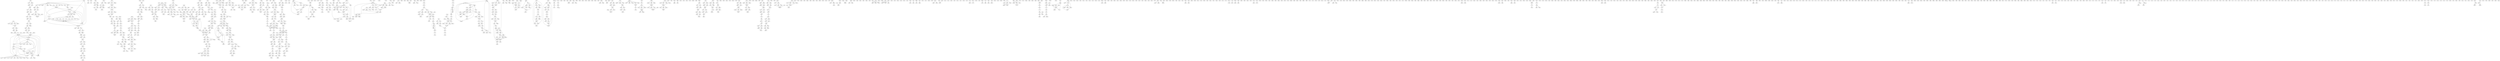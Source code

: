 digraph adj {
graph [k=96]
edge [d=-95]
"59+" [l=196 C=10355]
"59-" [l=196 C=10355]
"60+" [l=96 C=255]
"60-" [l=96 C=255]
"61+" [l=96 C=255]
"61-" [l=96 C=255]
"85+" [l=183 C=1689]
"85-" [l=183 C=1689]
"119+" [l=182 C=3703]
"119-" [l=182 C=3703]
"145+" [l=162 C=15677]
"145-" [l=162 C=15677]
"164+" [l=191 C=550]
"164-" [l=191 C=550]
"319+" [l=132 C=9383]
"319-" [l=132 C=9383]
"338+" [l=623 C=18986]
"338-" [l=623 C=18986]
"347+" [l=4564 C=158845]
"347-" [l=4564 C=158845]
"362+" [l=197 C=24576]
"362-" [l=197 C=24576]
"363+" [l=107 C=3060]
"363-" [l=107 C=3060]
"364+" [l=162 C=15839]
"364-" [l=162 C=15839]
"500+" [l=156 C=15552]
"500-" [l=156 C=15552]
"529+" [l=191 C=3652]
"529-" [l=191 C=3652]
"541+" [l=971 C=30320]
"541-" [l=971 C=30320]
"734+" [l=2272 C=79132]
"734-" [l=2272 C=79132]
"790+" [l=156 C=15555]
"790-" [l=156 C=15555]
"806+" [l=349 C=9611]
"806-" [l=349 C=9611]
"925+" [l=191 C=599]
"925-" [l=191 C=599]
"966+" [l=443 C=29472]
"966-" [l=443 C=29472]
"1066+" [l=494 C=19280]
"1066-" [l=494 C=19280]
"1136+" [l=190 C=3561]
"1136-" [l=190 C=3561]
"1146+" [l=152 C=3302]
"1146-" [l=152 C=3302]
"1166+" [l=147 C=2314]
"1166-" [l=147 C=2314]
"1167+" [l=191 C=405]
"1167-" [l=191 C=405]
"1205+" [l=170 C=4706]
"1205-" [l=170 C=4706]
"1232+" [l=191 C=23756]
"1232-" [l=191 C=23756]
"1273+" [l=160 C=3194]
"1273-" [l=160 C=3194]
"1354+" [l=710 C=21055]
"1354-" [l=710 C=21055]
"1515+" [l=471 C=5297]
"1515-" [l=471 C=5297]
"1641+" [l=190 C=3325]
"1641-" [l=190 C=3325]
"1646+" [l=168 C=3183]
"1646-" [l=168 C=3183]
"1671+" [l=568 C=17707]
"1671-" [l=568 C=17707]
"1688+" [l=328 C=9161]
"1688-" [l=328 C=9161]
"1696+" [l=187 C=672]
"1696-" [l=187 C=672]
"1704+" [l=144 C=1969]
"1704-" [l=144 C=1969]
"1706+" [l=144 C=1736]
"1706-" [l=144 C=1736]
"1717+" [l=146 C=1560]
"1717-" [l=146 C=1560]
"1719+" [l=146 C=2543]
"1719-" [l=146 C=2543]
"1734+" [l=3044 C=113040]
"1734-" [l=3044 C=113040]
"1757+" [l=96 C=189]
"1757-" [l=96 C=189]
"1767+" [l=239 C=1581]
"1767-" [l=239 C=1581]
"1768+" [l=298 C=1165]
"1768-" [l=298 C=1165]
"1822+" [l=191 C=662]
"1822-" [l=191 C=662]
"1858+" [l=217 C=739]
"1858-" [l=217 C=739]
"1906+" [l=299 C=3178]
"1906-" [l=299 C=3178]
"1908+" [l=124 C=2231]
"1908-" [l=124 C=2231]
"1909+" [l=844 C=29784]
"1909-" [l=844 C=29784]
"1954+" [l=225 C=5467]
"1954-" [l=225 C=5467]
"1968+" [l=191 C=302]
"1968-" [l=191 C=302]
"1971+" [l=180 C=3019]
"1971-" [l=180 C=3019]
"1973+" [l=180 C=2896]
"1973-" [l=180 C=2896]
"1979+" [l=819 C=29745]
"1979-" [l=819 C=29745]
"1986+" [l=176 C=2721]
"1986-" [l=176 C=2721]
"1987+" [l=639 C=21231]
"1987-" [l=639 C=21231]
"1995+" [l=171 C=2738]
"1995-" [l=171 C=2738]
"1996+" [l=218 C=5785]
"1996-" [l=218 C=5785]
"2034+" [l=655 C=13071]
"2034-" [l=655 C=13071]
"2054+" [l=123 C=7140]
"2054-" [l=123 C=7140]
"2055+" [l=140 C=234]
"2055-" [l=140 C=234]
"2056+" [l=191 C=2637]
"2056-" [l=191 C=2637]
"2085+" [l=1488 C=30487]
"2085-" [l=1488 C=30487]
"2088+" [l=218 C=1123]
"2088-" [l=218 C=1123]
"2154+" [l=191 C=3257]
"2154-" [l=191 C=3257]
"2193+" [l=344 C=17936]
"2193-" [l=344 C=17936]
"2230+" [l=154 C=2607]
"2230-" [l=154 C=2607]
"2248+" [l=1773 C=31499]
"2248-" [l=1773 C=31499]
"2254+" [l=171 C=4254]
"2254-" [l=171 C=4254]
"2266+" [l=188 C=2472]
"2266-" [l=188 C=2472]
"2293+" [l=175 C=877]
"2293-" [l=175 C=877]
"2308+" [l=171 C=5681]
"2308-" [l=171 C=5681]
"2335+" [l=191 C=4487]
"2335-" [l=191 C=4487]
"2356+" [l=139 C=5522]
"2356-" [l=139 C=5522]
"2369+" [l=223 C=5090]
"2369-" [l=223 C=5090]
"2386+" [l=740 C=23153]
"2386-" [l=740 C=23153]
"2390+" [l=191 C=3938]
"2390-" [l=191 C=3938]
"2415+" [l=191 C=9790]
"2415-" [l=191 C=9790]
"2505+" [l=180 C=3453]
"2505-" [l=180 C=3453]
"2506+" [l=142 C=2595]
"2506-" [l=142 C=2595]
"2508+" [l=112 C=938]
"2508-" [l=112 C=938]
"2520+" [l=191 C=962]
"2520-" [l=191 C=962]
"2589+" [l=191 C=444]
"2589-" [l=191 C=444]
"2594+" [l=615 C=9859]
"2594-" [l=615 C=9859]
"2606+" [l=200 C=426]
"2606-" [l=200 C=426]
"2626+" [l=166 C=1968]
"2626-" [l=166 C=1968]
"2634+" [l=191 C=211]
"2634-" [l=191 C=211]
"2640+" [l=495 C=4797]
"2640-" [l=495 C=4797]
"2641+" [l=162 C=1817]
"2641-" [l=162 C=1817]
"2645+" [l=316 C=8258]
"2645-" [l=316 C=8258]
"2664+" [l=246 C=10070]
"2664-" [l=246 C=10070]
"2718+" [l=158 C=3190]
"2718-" [l=158 C=3190]
"2726+" [l=191 C=3798]
"2726-" [l=191 C=3798]
"2743+" [l=191 C=3510]
"2743-" [l=191 C=3510]
"2760+" [l=475 C=11664]
"2760-" [l=475 C=11664]
"2771+" [l=191 C=5759]
"2771-" [l=191 C=5759]
"2781+" [l=177 C=3934]
"2781-" [l=177 C=3934]
"2782+" [l=191 C=892]
"2782-" [l=191 C=892]
"2802+" [l=160 C=2204]
"2802-" [l=160 C=2204]
"2831+" [l=115 C=611]
"2831-" [l=115 C=611]
"2833+" [l=177 C=3630]
"2833-" [l=177 C=3630]
"2837+" [l=326 C=8404]
"2837-" [l=326 C=8404]
"2870+" [l=176 C=3288]
"2870-" [l=176 C=3288]
"2873+" [l=191 C=618]
"2873-" [l=191 C=618]
"2893+" [l=191 C=3270]
"2893-" [l=191 C=3270]
"2909+" [l=178 C=2321]
"2909-" [l=178 C=2321]
"2937+" [l=927 C=8962]
"2937-" [l=927 C=8962]
"2975+" [l=108 C=373]
"2975-" [l=108 C=373]
"2986+" [l=191 C=386]
"2986-" [l=191 C=386]
"2990+" [l=419 C=13028]
"2990-" [l=419 C=13028]
"3032+" [l=191 C=2850]
"3032-" [l=191 C=2850]
"3042+" [l=844 C=25723]
"3042-" [l=844 C=25723]
"3056+" [l=191 C=689]
"3056-" [l=191 C=689]
"3066+" [l=191 C=557]
"3066-" [l=191 C=557]
"3190+" [l=155 C=276]
"3190-" [l=155 C=276]
"3191+" [l=191 C=396]
"3191-" [l=191 C=396]
"3200+" [l=191 C=2794]
"3200-" [l=191 C=2794]
"3248+" [l=155 C=2461]
"3248-" [l=155 C=2461]
"3285+" [l=544 C=3124]
"3285-" [l=544 C=3124]
"3298+" [l=191 C=284]
"3298-" [l=191 C=284]
"3306+" [l=502 C=14406]
"3306-" [l=502 C=14406]
"3309+" [l=152 C=3303]
"3309-" [l=152 C=3303]
"3324+" [l=194 C=665]
"3324-" [l=194 C=665]
"3328+" [l=221 C=5719]
"3328-" [l=221 C=5719]
"3344+" [l=554 C=10669]
"3344-" [l=554 C=10669]
"3389+" [l=97 C=63]
"3389-" [l=97 C=63]
"3391+" [l=182 C=839]
"3391-" [l=182 C=839]
"3394+" [l=145 C=2462]
"3394-" [l=145 C=2462]
"3400+" [l=335 C=2833]
"3400-" [l=335 C=2833]
"3419+" [l=191 C=3238]
"3419-" [l=191 C=3238]
"3426+" [l=199 C=4989]
"3426-" [l=199 C=4989]
"3430+" [l=190 C=2909]
"3430-" [l=190 C=2909]
"3445+" [l=151 C=1282]
"3445-" [l=151 C=1282]
"3468+" [l=178 C=3592]
"3468-" [l=178 C=3592]
"3482+" [l=231 C=781]
"3482-" [l=231 C=781]
"3484+" [l=120 C=6375]
"3484-" [l=120 C=6375]
"3493+" [l=191 C=1605]
"3493-" [l=191 C=1605]
"3494+" [l=165 C=3351]
"3494-" [l=165 C=3351]
"3514+" [l=121 C=1215]
"3514-" [l=121 C=1215]
"3538+" [l=179 C=2382]
"3538-" [l=179 C=2382]
"3580+" [l=187 C=3558]
"3580-" [l=187 C=3558]
"3588+" [l=385 C=1603]
"3588-" [l=385 C=1603]
"3596+" [l=191 C=1816]
"3596-" [l=191 C=1816]
"3613+" [l=170 C=3195]
"3613-" [l=170 C=3195]
"3642+" [l=180 C=2784]
"3642-" [l=180 C=2784]
"3663+" [l=121 C=538]
"3663-" [l=121 C=538]
"3665+" [l=191 C=2135]
"3665-" [l=191 C=2135]
"3666+" [l=180 C=1094]
"3666-" [l=180 C=1094]
"3676+" [l=326 C=1391]
"3676-" [l=326 C=1391]
"3681+" [l=189 C=620]
"3681-" [l=189 C=620]
"3682+" [l=191 C=854]
"3682-" [l=191 C=854]
"3697+" [l=370 C=8436]
"3697-" [l=370 C=8436]
"3712+" [l=191 C=3246]
"3712-" [l=191 C=3246]
"3734+" [l=191 C=955]
"3734-" [l=191 C=955]
"3742+" [l=185 C=3518]
"3742-" [l=185 C=3518]
"3765+" [l=191 C=816]
"3765-" [l=191 C=816]
"3796+" [l=881 C=11939]
"3796-" [l=881 C=11939]
"3823+" [l=251 C=1245]
"3823-" [l=251 C=1245]
"3826+" [l=295 C=933]
"3826-" [l=295 C=933]
"3846+" [l=177 C=3164]
"3846-" [l=177 C=3164]
"3893+" [l=191 C=436]
"3893-" [l=191 C=436]
"3894+" [l=244 C=5255]
"3894-" [l=244 C=5255]
"3901+" [l=162 C=2357]
"3901-" [l=162 C=2357]
"3909+" [l=166 C=524]
"3909-" [l=166 C=524]
"3919+" [l=269 C=4376]
"3919-" [l=269 C=4376]
"3955+" [l=124 C=1034]
"3955-" [l=124 C=1034]
"3977+" [l=190 C=3902]
"3977-" [l=190 C=3902]
"3983+" [l=155 C=3126]
"3983-" [l=155 C=3126]
"3984+" [l=191 C=2703]
"3984-" [l=191 C=2703]
"4004+" [l=124 C=912]
"4004-" [l=124 C=912]
"4018+" [l=134 C=2241]
"4018-" [l=134 C=2241]
"4035+" [l=187 C=2338]
"4035-" [l=187 C=2338]
"4043+" [l=175 C=2583]
"4043-" [l=175 C=2583]
"4054+" [l=190 C=3050]
"4054-" [l=190 C=3050]
"4055+" [l=146 C=1401]
"4055-" [l=146 C=1401]
"4065+" [l=371 C=3393]
"4065-" [l=371 C=3393]
"4093+" [l=119 C=867]
"4093-" [l=119 C=867]
"4099+" [l=112 C=336]
"4099-" [l=112 C=336]
"4101+" [l=191 C=840]
"4101-" [l=191 C=840]
"4102+" [l=376 C=10467]
"4102-" [l=376 C=10467]
"4112+" [l=191 C=428]
"4112-" [l=191 C=428]
"4117+" [l=152 C=1925]
"4117-" [l=152 C=1925]
"4129+" [l=197 C=3487]
"4129-" [l=197 C=3487]
"4132+" [l=176 C=658]
"4132-" [l=176 C=658]
"4154+" [l=147 C=1726]
"4154-" [l=147 C=1726]
"4195+" [l=130 C=1665]
"4195-" [l=130 C=1665]
"4202+" [l=183 C=374]
"4202-" [l=183 C=374]
"4205+" [l=222 C=545]
"4205-" [l=222 C=545]
"4244+" [l=147 C=2374]
"4244-" [l=147 C=2374]
"4245+" [l=195 C=3861]
"4245-" [l=195 C=3861]
"4246+" [l=191 C=3904]
"4246-" [l=191 C=3904]
"4265+" [l=265 C=838]
"4265-" [l=265 C=838]
"4272+" [l=167 C=1475]
"4272-" [l=167 C=1475]
"4275+" [l=191 C=1650]
"4275-" [l=191 C=1650]
"4276+" [l=116 C=76]
"4276-" [l=116 C=76]
"4278+" [l=181 C=3915]
"4278-" [l=181 C=3915]
"4319+" [l=121 C=1055]
"4319-" [l=121 C=1055]
"4332+" [l=191 C=703]
"4332-" [l=191 C=703]
"4340+" [l=191 C=370]
"4340-" [l=191 C=370]
"4346+" [l=146 C=344]
"4346-" [l=146 C=344]
"4361+" [l=330 C=8079]
"4361-" [l=330 C=8079]
"4379+" [l=346 C=1632]
"4379-" [l=346 C=1632]
"4383+" [l=191 C=2956]
"4383-" [l=191 C=2956]
"4402+" [l=191 C=479]
"4402-" [l=191 C=479]
"4413+" [l=582 C=2291]
"4413-" [l=582 C=2291]
"4420+" [l=162 C=899]
"4420-" [l=162 C=899]
"4422+" [l=128 C=678]
"4422-" [l=128 C=678]
"4434+" [l=184 C=631]
"4434-" [l=184 C=631]
"4435+" [l=191 C=4452]
"4435-" [l=191 C=4452]
"4439+" [l=166 C=2491]
"4439-" [l=166 C=2491]
"4457+" [l=124 C=746]
"4457-" [l=124 C=746]
"4461+" [l=185 C=2351]
"4461-" [l=185 C=2351]
"4471+" [l=191 C=554]
"4471-" [l=191 C=554]
"4488+" [l=191 C=864]
"4488-" [l=191 C=864]
"4509+" [l=170 C=260]
"4509-" [l=170 C=260]
"4510+" [l=179 C=603]
"4510-" [l=179 C=603]
"4517+" [l=161 C=217]
"4517-" [l=161 C=217]
"4526+" [l=151 C=2335]
"4526-" [l=151 C=2335]
"4541+" [l=191 C=390]
"4541-" [l=191 C=390]
"4542+" [l=121 C=1142]
"4542-" [l=121 C=1142]
"4546+" [l=725 C=5102]
"4546-" [l=725 C=5102]
"4556+" [l=158 C=1447]
"4556-" [l=158 C=1447]
"4558+" [l=451 C=1947]
"4558-" [l=451 C=1947]
"4569+" [l=191 C=1009]
"4569-" [l=191 C=1009]
"4588+" [l=191 C=932]
"4588-" [l=191 C=932]
"4593+" [l=166 C=2747]
"4593-" [l=166 C=2747]
"4605+" [l=191 C=727]
"4605-" [l=191 C=727]
"4610+" [l=191 C=449]
"4610-" [l=191 C=449]
"4638+" [l=147 C=2592]
"4638-" [l=147 C=2592]
"4646+" [l=175 C=2916]
"4646-" [l=175 C=2916]
"4650+" [l=191 C=651]
"4650-" [l=191 C=651]
"4660+" [l=100 C=206]
"4660-" [l=100 C=206]
"4661+" [l=101 C=286]
"4661-" [l=101 C=286]
"4666+" [l=191 C=615]
"4666-" [l=191 C=615]
"4668+" [l=192 C=5409]
"4668-" [l=192 C=5409]
"4678+" [l=121 C=756]
"4678-" [l=121 C=756]
"4694+" [l=109 C=331]
"4694-" [l=109 C=331]
"4712+" [l=191 C=260]
"4712-" [l=191 C=260]
"4732+" [l=145 C=1132]
"4732-" [l=145 C=1132]
"4735+" [l=467 C=2147]
"4735-" [l=467 C=2147]
"4736+" [l=121 C=1095]
"4736-" [l=121 C=1095]
"4737+" [l=191 C=369]
"4737-" [l=191 C=369]
"4738+" [l=191 C=500]
"4738-" [l=191 C=500]
"4743+" [l=362 C=1135]
"4743-" [l=362 C=1135]
"4747+" [l=137 C=269]
"4747-" [l=137 C=269]
"4763+" [l=191 C=745]
"4763-" [l=191 C=745]
"4775+" [l=182 C=459]
"4775-" [l=182 C=459]
"4783+" [l=108 C=482]
"4783-" [l=108 C=482]
"4786+" [l=191 C=2155]
"4786-" [l=191 C=2155]
"4790+" [l=166 C=361]
"4790-" [l=166 C=361]
"4808+" [l=191 C=1739]
"4808-" [l=191 C=1739]
"4818+" [l=191 C=438]
"4818-" [l=191 C=438]
"4829+" [l=219 C=825]
"4829-" [l=219 C=825]
"4832+" [l=151 C=581]
"4832-" [l=151 C=581]
"4848+" [l=188 C=777]
"4848-" [l=188 C=777]
"4861+" [l=191 C=521]
"4861-" [l=191 C=521]
"4871+" [l=191 C=1030]
"4871-" [l=191 C=1030]
"4900+" [l=191 C=1184]
"4900-" [l=191 C=1184]
"4903+" [l=191 C=566]
"4903-" [l=191 C=566]
"4907+" [l=151 C=938]
"4907-" [l=151 C=938]
"4915+" [l=191 C=3390]
"4915-" [l=191 C=3390]
"4948+" [l=209 C=549]
"4948-" [l=209 C=549]
"4952+" [l=191 C=2662]
"4952-" [l=191 C=2662]
"4964+" [l=191 C=404]
"4964-" [l=191 C=404]
"4969+" [l=375 C=2478]
"4969-" [l=375 C=2478]
"4976+" [l=191 C=682]
"4976-" [l=191 C=682]
"4978+" [l=175 C=1720]
"4978-" [l=175 C=1720]
"4980+" [l=141 C=2318]
"4980-" [l=141 C=2318]
"4982+" [l=191 C=392]
"4982-" [l=191 C=392]
"4984+" [l=255 C=1511]
"4984-" [l=255 C=1511]
"4989+" [l=313 C=1563]
"4989-" [l=313 C=1563]
"4990+" [l=191 C=2579]
"4990-" [l=191 C=2579]
"5005+" [l=348 C=2625]
"5005-" [l=348 C=2625]
"5012+" [l=191 C=254]
"5012-" [l=191 C=254]
"5014+" [l=254 C=1410]
"5014-" [l=254 C=1410]
"5031+" [l=191 C=526]
"5031-" [l=191 C=526]
"5047+" [l=457 C=2983]
"5047-" [l=457 C=2983]
"5070+" [l=191 C=343]
"5070-" [l=191 C=343]
"5090+" [l=191 C=768]
"5090-" [l=191 C=768]
"5092+" [l=274 C=750]
"5092-" [l=274 C=750]
"5098+" [l=345 C=2507]
"5098-" [l=345 C=2507]
"5105+" [l=151 C=1784]
"5105-" [l=151 C=1784]
"5107+" [l=468 C=3684]
"5107-" [l=468 C=3684]
"5112+" [l=296 C=910]
"5112-" [l=296 C=910]
"5120+" [l=188 C=3072]
"5120-" [l=188 C=3072]
"5122+" [l=191 C=617]
"5122-" [l=191 C=617]
"5129+" [l=178 C=477]
"5129-" [l=178 C=477]
"5133+" [l=188 C=3509]
"5133-" [l=188 C=3509]
"5136+" [l=191 C=359]
"5136-" [l=191 C=359]
"5140+" [l=179 C=467]
"5140-" [l=179 C=467]
"5154+" [l=136 C=1413]
"5154-" [l=136 C=1413]
"5155+" [l=309 C=1966]
"5155-" [l=309 C=1966]
"5162+" [l=361 C=1274]
"5162-" [l=361 C=1274]
"5169+" [l=259 C=1595]
"5169-" [l=259 C=1595]
"5181+" [l=112 C=682]
"5181-" [l=112 C=682]
"5187+" [l=191 C=435]
"5187-" [l=191 C=435]
"5190+" [l=191 C=602]
"5190-" [l=191 C=602]
"5210+" [l=191 C=412]
"5210-" [l=191 C=412]
"5219+" [l=191 C=840]
"5219-" [l=191 C=840]
"5220+" [l=166 C=431]
"5220-" [l=166 C=431]
"5227+" [l=202 C=573]
"5227-" [l=202 C=573]
"5244+" [l=255 C=1394]
"5244-" [l=255 C=1394]
"5246+" [l=191 C=791]
"5246-" [l=191 C=791]
"5262+" [l=99 C=79]
"5262-" [l=99 C=79]
"5282+" [l=191 C=597]
"5282-" [l=191 C=597]
"5287+" [l=212 C=867]
"5287-" [l=212 C=867]
"5294+" [l=191 C=836]
"5294-" [l=191 C=836]
"5301+" [l=109 C=136]
"5301-" [l=109 C=136]
"5303+" [l=97 C=71]
"5303-" [l=97 C=71]
"5305+" [l=191 C=299]
"5305-" [l=191 C=299]
"5314+" [l=155 C=507]
"5314-" [l=155 C=507]
"5316+" [l=126 C=245]
"5316-" [l=126 C=245]
"5322+" [l=191 C=1033]
"5322-" [l=191 C=1033]
"5325+" [l=191 C=1152]
"5325-" [l=191 C=1152]
"5328+" [l=191 C=1312]
"5328-" [l=191 C=1312]
"5341+" [l=389 C=2022]
"5341-" [l=389 C=2022]
"5344+" [l=171 C=251]
"5344-" [l=171 C=251]
"5366+" [l=158 C=509]
"5366-" [l=158 C=509]
"5374+" [l=191 C=1064]
"5374-" [l=191 C=1064]
"5377+" [l=191 C=477]
"5377-" [l=191 C=477]
"5384+" [l=168 C=2464]
"5384-" [l=168 C=2464]
"5393+" [l=409 C=2036]
"5393-" [l=409 C=2036]
"5402+" [l=119 C=831]
"5402-" [l=119 C=831]
"5405+" [l=112 C=977]
"5405-" [l=112 C=977]
"5407+" [l=284 C=1556]
"5407-" [l=284 C=1556]
"5419+" [l=182 C=4013]
"5419-" [l=182 C=4013]
"5425+" [l=248 C=784]
"5425-" [l=248 C=784]
"5427+" [l=191 C=453]
"5427-" [l=191 C=453]
"5441+" [l=191 C=710]
"5441-" [l=191 C=710]
"5444+" [l=191 C=1336]
"5444-" [l=191 C=1336]
"5454+" [l=191 C=375]
"5454-" [l=191 C=375]
"5466+" [l=191 C=532]
"5466-" [l=191 C=532]
"5470+" [l=172 C=486]
"5470-" [l=172 C=486]
"5477+" [l=191 C=383]
"5477-" [l=191 C=383]
"5485+" [l=147 C=1162]
"5485-" [l=147 C=1162]
"5487+" [l=188 C=886]
"5487-" [l=188 C=886]
"5491+" [l=109 C=521]
"5491-" [l=109 C=521]
"5496+" [l=142 C=1257]
"5496-" [l=142 C=1257]
"5503+" [l=191 C=856]
"5503-" [l=191 C=856]
"5505+" [l=528 C=2407]
"5505-" [l=528 C=2407]
"5506+" [l=191 C=320]
"5506-" [l=191 C=320]
"5512+" [l=121 C=398]
"5512-" [l=121 C=398]
"5519+" [l=191 C=1220]
"5519-" [l=191 C=1220]
"5521+" [l=178 C=500]
"5521-" [l=178 C=500]
"5527+" [l=191 C=1320]
"5527-" [l=191 C=1320]
"5532+" [l=323 C=2121]
"5532-" [l=323 C=2121]
"5540+" [l=182 C=321]
"5540-" [l=182 C=321]
"5542+" [l=191 C=375]
"5542-" [l=191 C=375]
"5548+" [l=191 C=1698]
"5548-" [l=191 C=1698]
"5551+" [l=128 C=653]
"5551-" [l=128 C=653]
"5553+" [l=191 C=1131]
"5553-" [l=191 C=1131]
"5555+" [l=191 C=318]
"5555-" [l=191 C=318]
"5559+" [l=191 C=389]
"5559-" [l=191 C=389]
"5576+" [l=194 C=427]
"5576-" [l=194 C=427]
"5580+" [l=191 C=1136]
"5580-" [l=191 C=1136]
"5599+" [l=191 C=349]
"5599-" [l=191 C=349]
"5601+" [l=191 C=524]
"5601-" [l=191 C=524]
"5636+" [l=137 C=335]
"5636-" [l=137 C=335]
"5642+" [l=191 C=709]
"5642-" [l=191 C=709]
"5659+" [l=191 C=432]
"5659-" [l=191 C=432]
"5663+" [l=191 C=523]
"5663-" [l=191 C=523]
"5676+" [l=191 C=264]
"5676-" [l=191 C=264]
"5687+" [l=191 C=923]
"5687-" [l=191 C=923]
"5694+" [l=191 C=437]
"5694-" [l=191 C=437]
"5699+" [l=191 C=469]
"5699-" [l=191 C=469]
"5710+" [l=233 C=720]
"5710-" [l=233 C=720]
"5714+" [l=191 C=767]
"5714-" [l=191 C=767]
"5729+" [l=191 C=351]
"5729-" [l=191 C=351]
"5731+" [l=191 C=389]
"5731-" [l=191 C=389]
"5732+" [l=191 C=620]
"5732-" [l=191 C=620]
"5741+" [l=191 C=373]
"5741-" [l=191 C=373]
"5754+" [l=191 C=664]
"5754-" [l=191 C=664]
"5756+" [l=181 C=477]
"5756-" [l=181 C=477]
"5760+" [l=184 C=1366]
"5760-" [l=184 C=1366]
"5762+" [l=191 C=360]
"5762-" [l=191 C=360]
"5788+" [l=195 C=337]
"5788-" [l=195 C=337]
"5797+" [l=178 C=313]
"5797-" [l=178 C=313]
"5804+" [l=155 C=1069]
"5804-" [l=155 C=1069]
"5808+" [l=191 C=1098]
"5808-" [l=191 C=1098]
"5817+" [l=191 C=423]
"5817-" [l=191 C=423]
"5827+" [l=191 C=487]
"5827-" [l=191 C=487]
"5829+" [l=388 C=3441]
"5829-" [l=388 C=3441]
"5830+" [l=219 C=780]
"5830-" [l=219 C=780]
"5838+" [l=187 C=511]
"5838-" [l=187 C=511]
"5854+" [l=128 C=823]
"5854-" [l=128 C=823]
"5856+" [l=191 C=617]
"5856-" [l=191 C=617]
"5868+" [l=211 C=576]
"5868-" [l=211 C=576]
"5876+" [l=191 C=418]
"5876-" [l=191 C=418]
"5880+" [l=191 C=1061]
"5880-" [l=191 C=1061]
"5901+" [l=191 C=426]
"5901-" [l=191 C=426]
"5907+" [l=191 C=298]
"5907-" [l=191 C=298]
"5914+" [l=297 C=937]
"5914-" [l=297 C=937]
"5918+" [l=134 C=1917]
"5918-" [l=134 C=1917]
"5920+" [l=191 C=379]
"5920-" [l=191 C=379]
"5931+" [l=191 C=458]
"5931-" [l=191 C=458]
"5948+" [l=165 C=280]
"5948-" [l=165 C=280]
"5951+" [l=249 C=2395]
"5951-" [l=249 C=2395]
"5958+" [l=191 C=270]
"5958-" [l=191 C=270]
"5962+" [l=267 C=1073]
"5962-" [l=267 C=1073]
"5970+" [l=191 C=397]
"5970-" [l=191 C=397]
"5975+" [l=191 C=446]
"5975-" [l=191 C=446]
"5977+" [l=191 C=765]
"5977-" [l=191 C=765]
"5984+" [l=191 C=470]
"5984-" [l=191 C=470]
"5990+" [l=136 C=930]
"5990-" [l=136 C=930]
"6003+" [l=345 C=996]
"6003-" [l=345 C=996]
"6004+" [l=107 C=52]
"6004-" [l=107 C=52]
"6006+" [l=210 C=574]
"6006-" [l=210 C=574]
"6008+" [l=141 C=578]
"6008-" [l=141 C=578]
"6017+" [l=191 C=410]
"6017-" [l=191 C=410]
"6018+" [l=282 C=1182]
"6018-" [l=282 C=1182]
"6030+" [l=143 C=226]
"6030-" [l=143 C=226]
"6033+" [l=229 C=501]
"6033-" [l=229 C=501]
"6038+" [l=490 C=2780]
"6038-" [l=490 C=2780]
"6041+" [l=133 C=106]
"6041-" [l=133 C=106]
"6050+" [l=240 C=542]
"6050-" [l=240 C=542]
"6057+" [l=111 C=40]
"6057-" [l=111 C=40]
"6059+" [l=121 C=1841]
"6059-" [l=121 C=1841]
"6060+" [l=96 C=104]
"6060-" [l=96 C=104]
"6061+" [l=116 C=714]
"6061-" [l=116 C=714]
"6073+" [l=140 C=129]
"6073-" [l=140 C=129]
"6076+" [l=251 C=795]
"6076-" [l=251 C=795]
"6079+" [l=191 C=831]
"6079-" [l=191 C=831]
"6082+" [l=176 C=2310]
"6082-" [l=176 C=2310]
"6093+" [l=108 C=596]
"6093-" [l=108 C=596]
"6107+" [l=144 C=207]
"6107-" [l=144 C=207]
"6115+" [l=166 C=679]
"6115-" [l=166 C=679]
"6117+" [l=191 C=592]
"6117-" [l=191 C=592]
"6120+" [l=239 C=632]
"6120-" [l=239 C=632]
"6122+" [l=191 C=459]
"6122-" [l=191 C=459]
"6125+" [l=158 C=319]
"6125-" [l=158 C=319]
"6139+" [l=258 C=1259]
"6139-" [l=258 C=1259]
"6141+" [l=191 C=265]
"6141-" [l=191 C=265]
"6146+" [l=191 C=486]
"6146-" [l=191 C=486]
"6150+" [l=191 C=392]
"6150-" [l=191 C=392]
"6164+" [l=104 C=20]
"6164-" [l=104 C=20]
"6169+" [l=191 C=890]
"6169-" [l=191 C=890]
"6185+" [l=191 C=389]
"6185-" [l=191 C=389]
"6187+" [l=187 C=647]
"6187-" [l=187 C=647]
"6190+" [l=191 C=349]
"6190-" [l=191 C=349]
"6197+" [l=182 C=899]
"6197-" [l=182 C=899]
"6199+" [l=182 C=333]
"6199-" [l=182 C=333]
"6227+" [l=191 C=681]
"6227-" [l=191 C=681]
"6239+" [l=191 C=392]
"6239-" [l=191 C=392]
"6242+" [l=191 C=383]
"6242-" [l=191 C=383]
"6246+" [l=191 C=346]
"6246-" [l=191 C=346]
"6255+" [l=240 C=804]
"6255-" [l=240 C=804]
"6261+" [l=181 C=237]
"6261-" [l=181 C=237]
"6265+" [l=191 C=742]
"6265-" [l=191 C=742]
"6272+" [l=191 C=272]
"6272-" [l=191 C=272]
"6275+" [l=135 C=113]
"6275-" [l=135 C=113]
"6279+" [l=151 C=204]
"6279-" [l=151 C=204]
"6290+" [l=153 C=122]
"6290-" [l=153 C=122]
"6294+" [l=264 C=482]
"6294-" [l=264 C=482]
"6307+" [l=181 C=1057]
"6307-" [l=181 C=1057]
"6313+" [l=191 C=470]
"6313-" [l=191 C=470]
"6315+" [l=226 C=667]
"6315-" [l=226 C=667]
"6320+" [l=178 C=465]
"6320-" [l=178 C=465]
"6325+" [l=191 C=440]
"6325-" [l=191 C=440]
"6326+" [l=191 C=493]
"6326-" [l=191 C=493]
"6344+" [l=271 C=773]
"6344-" [l=271 C=773]
"6357+" [l=191 C=531]
"6357-" [l=191 C=531]
"6363+" [l=193 C=1088]
"6363-" [l=193 C=1088]
"6365+" [l=191 C=403]
"6365-" [l=191 C=403]
"6366+" [l=191 C=325]
"6366-" [l=191 C=325]
"6372+" [l=127 C=1339]
"6372-" [l=127 C=1339]
"6377+" [l=145 C=1084]
"6377-" [l=145 C=1084]
"6402+" [l=191 C=382]
"6402-" [l=191 C=382]
"6419+" [l=191 C=450]
"6419-" [l=191 C=450]
"6430+" [l=191 C=700]
"6430-" [l=191 C=700]
"6436+" [l=123 C=76]
"6436-" [l=123 C=76]
"6446+" [l=134 C=94]
"6446-" [l=134 C=94]
"6447+" [l=159 C=691]
"6447-" [l=159 C=691]
"6448+" [l=211 C=282]
"6448-" [l=211 C=282]
"6450+" [l=110 C=69]
"6450-" [l=110 C=69]
"6455+" [l=309 C=764]
"6455-" [l=309 C=764]
"6464+" [l=143 C=169]
"6464-" [l=143 C=169]
"6466+" [l=191 C=996]
"6466-" [l=191 C=996]
"6467+" [l=129 C=78]
"6467-" [l=129 C=78]
"6472+" [l=197 C=368]
"6472-" [l=197 C=368]
"6473+" [l=281 C=770]
"6473-" [l=281 C=770]
"6478+" [l=191 C=580]
"6478-" [l=191 C=580]
"6481+" [l=191 C=567]
"6481-" [l=191 C=567]
"6482+" [l=191 C=275]
"6482-" [l=191 C=275]
"6483+" [l=182 C=414]
"6483-" [l=182 C=414]
"6494+" [l=191 C=270]
"6494-" [l=191 C=270]
"6525+" [l=191 C=379]
"6525-" [l=191 C=379]
"6526+" [l=175 C=304]
"6526-" [l=175 C=304]
"6532+" [l=191 C=758]
"6532-" [l=191 C=758]
"6533+" [l=165 C=501]
"6533-" [l=165 C=501]
"6536+" [l=191 C=416]
"6536-" [l=191 C=416]
"6540+" [l=213 C=421]
"6540-" [l=213 C=421]
"6545+" [l=140 C=126]
"6545-" [l=140 C=126]
"6549+" [l=191 C=231]
"6549-" [l=191 C=231]
"6550+" [l=191 C=547]
"6550-" [l=191 C=547]
"6554+" [l=189 C=448]
"6554-" [l=189 C=448]
"6556+" [l=191 C=567]
"6556-" [l=191 C=567]
"6568+" [l=191 C=406]
"6568-" [l=191 C=406]
"6573+" [l=203 C=433]
"6573-" [l=203 C=433]
"6577+" [l=113 C=42]
"6577-" [l=113 C=42]
"6582+" [l=191 C=336]
"6582-" [l=191 C=336]
"6586+" [l=132 C=151]
"6586-" [l=132 C=151]
"6587+" [l=128 C=66]
"6587-" [l=128 C=66]
"6592+" [l=191 C=812]
"6592-" [l=191 C=812]
"6595+" [l=191 C=421]
"6595-" [l=191 C=421]
"6596+" [l=191 C=472]
"6596-" [l=191 C=472]
"6608+" [l=243 C=898]
"6608-" [l=243 C=898]
"6619+" [l=207 C=546]
"6619-" [l=207 C=546]
"6620+" [l=260 C=1050]
"6620-" [l=260 C=1050]
"6622+" [l=161 C=176]
"6622-" [l=161 C=176]
"6631+" [l=242 C=559]
"6631-" [l=242 C=559]
"6632+" [l=182 C=437]
"6632-" [l=182 C=437]
"6636+" [l=191 C=448]
"6636-" [l=191 C=448]
"6640+" [l=157 C=224]
"6640-" [l=157 C=224]
"6642+" [l=431 C=1783]
"6642-" [l=431 C=1783]
"6650+" [l=191 C=327]
"6650-" [l=191 C=327]
"6660+" [l=127 C=527]
"6660-" [l=127 C=527]
"6661+" [l=191 C=463]
"6661-" [l=191 C=463]
"6663+" [l=191 C=535]
"6663-" [l=191 C=535]
"6668+" [l=191 C=458]
"6668-" [l=191 C=458]
"6670+" [l=191 C=272]
"6670-" [l=191 C=272]
"6675+" [l=191 C=395]
"6675-" [l=191 C=395]
"6679+" [l=113 C=86]
"6679-" [l=113 C=86]
"6682+" [l=281 C=1068]
"6682-" [l=281 C=1068]
"6686+" [l=149 C=117]
"6686-" [l=149 C=117]
"6697+" [l=191 C=426]
"6697-" [l=191 C=426]
"6698+" [l=187 C=240]
"6698-" [l=187 C=240]
"6706+" [l=178 C=313]
"6706-" [l=178 C=313]
"6707+" [l=123 C=351]
"6707-" [l=123 C=351]
"6716+" [l=210 C=524]
"6716-" [l=210 C=524]
"6721+" [l=254 C=1291]
"6721-" [l=254 C=1291]
"6723+" [l=162 C=303]
"6723-" [l=162 C=303]
"6726+" [l=191 C=431]
"6726-" [l=191 C=431]
"6729+" [l=225 C=446]
"6729-" [l=225 C=446]
"6737+" [l=288 C=704]
"6737-" [l=288 C=704]
"6746+" [l=191 C=242]
"6746-" [l=191 C=242]
"6748+" [l=191 C=511]
"6748-" [l=191 C=511]
"6756+" [l=191 C=392]
"6756-" [l=191 C=392]
"6758+" [l=191 C=346]
"6758-" [l=191 C=346]
"6761+" [l=108 C=46]
"6761-" [l=108 C=46]
"6762+" [l=148 C=116]
"6762-" [l=148 C=116]
"6772+" [l=386 C=1265]
"6772-" [l=386 C=1265]
"6777+" [l=127 C=93]
"6777-" [l=127 C=93]
"6781+" [l=277 C=665]
"6781-" [l=277 C=665]
"6789+" [l=191 C=222]
"6789-" [l=191 C=222]
"6795+" [l=151 C=241]
"6795-" [l=151 C=241]
"6797+" [l=191 C=263]
"6797-" [l=191 C=263]
"6798+" [l=160 C=246]
"6798-" [l=160 C=246]
"6803+" [l=96 C=183]
"6803-" [l=96 C=183]
"6807+" [l=191 C=559]
"6807-" [l=191 C=559]
"6808+" [l=191 C=379]
"6808-" [l=191 C=379]
"6815+" [l=230 C=747]
"6815-" [l=230 C=747]
"6816+" [l=143 C=338]
"6816-" [l=143 C=338]
"6824+" [l=191 C=277]
"6824-" [l=191 C=277]
"6826+" [l=232 C=450]
"6826-" [l=232 C=450]
"6828+" [l=124 C=98]
"6828-" [l=124 C=98]
"6834+" [l=191 C=365]
"6834-" [l=191 C=365]
"6837+" [l=137 C=430]
"6837-" [l=137 C=430]
"6843+" [l=191 C=775]
"6843-" [l=191 C=775]
"6849+" [l=223 C=358]
"6849-" [l=223 C=358]
"6857+" [l=191 C=314]
"6857-" [l=191 C=314]
"6859+" [l=272 C=921]
"6859-" [l=272 C=921]
"6866+" [l=133 C=123]
"6866-" [l=133 C=123]
"6870+" [l=191 C=341]
"6870-" [l=191 C=341]
"6879+" [l=292 C=586]
"6879-" [l=292 C=586]
"6881+" [l=191 C=450]
"6881-" [l=191 C=450]
"6884+" [l=191 C=346]
"6884-" [l=191 C=346]
"6885+" [l=225 C=469]
"6885-" [l=225 C=469]
"6886+" [l=191 C=247]
"6886-" [l=191 C=247]
"6893+" [l=179 C=411]
"6893-" [l=179 C=411]
"6894+" [l=192 C=386]
"6894-" [l=192 C=386]
"6902+" [l=191 C=374]
"6902-" [l=191 C=374]
"6908+" [l=147 C=108]
"6908-" [l=147 C=108]
"6912+" [l=230 C=549]
"6912-" [l=230 C=549]
"6925+" [l=159 C=235]
"6925-" [l=159 C=235]
"6927+" [l=109 C=49]
"6927-" [l=109 C=49]
"6928+" [l=143 C=130]
"6928-" [l=143 C=130]
"6934+" [l=181 C=260]
"6934-" [l=181 C=260]
"6935+" [l=140 C=166]
"6935-" [l=140 C=166]
"6936+" [l=156 C=319]
"6936-" [l=156 C=319]
"6938+" [l=223 C=563]
"6938-" [l=223 C=563]
"6939+" [l=101 C=314]
"6939-" [l=101 C=314]
"6943+" [l=167 C=284]
"6943-" [l=167 C=284]
"6945+" [l=191 C=417]
"6945-" [l=191 C=417]
"6947+" [l=379 C=1301]
"6947-" [l=379 C=1301]
"6951+" [l=135 C=166]
"6951-" [l=135 C=166]
"6954+" [l=172 C=307]
"6954-" [l=172 C=307]
"6959+" [l=96 C=60]
"6959-" [l=96 C=60]
"6961+" [l=193 C=379]
"6961-" [l=193 C=379]
"6963+" [l=141 C=120]
"6963-" [l=141 C=120]
"6965+" [l=145 C=129]
"6965-" [l=145 C=129]
"6969+" [l=129 C=82]
"6969-" [l=129 C=82]
"6971+" [l=218 C=771]
"6971-" [l=218 C=771]
"6975+" [l=143 C=151]
"6975-" [l=143 C=151]
"6980+" [l=149 C=347]
"6980-" [l=149 C=347]
"6981+" [l=341 C=1940]
"6981-" [l=341 C=1940]
"6982+" [l=262 C=524]
"6982-" [l=262 C=524]
"6987+" [l=273 C=984]
"6987-" [l=273 C=984]
"6988+" [l=191 C=306]
"6988-" [l=191 C=306]
"6989+" [l=108 C=102]
"6989-" [l=108 C=102]
"6990+" [l=139 C=285]
"6990-" [l=139 C=285]
"6992+" [l=128 C=92]
"6992-" [l=128 C=92]
"6994+" [l=191 C=392]
"6994-" [l=191 C=392]
"6995+" [l=168 C=322]
"6995-" [l=168 C=322]
"7001+" [l=144 C=188]
"7001-" [l=144 C=188]
"7006+" [l=131 C=137]
"7006-" [l=131 C=137]
"7013+" [l=150 C=180]
"7013-" [l=150 C=180]
"7015+" [l=211 C=426]
"7015-" [l=211 C=426]
"7018+" [l=185 C=917]
"7018-" [l=185 C=917]
"7020+" [l=181 C=189]
"7020-" [l=181 C=189]
"7022+" [l=96 C=255]
"7022-" [l=96 C=255]
"7023+" [l=96 C=255]
"7023-" [l=96 C=255]
"7025+" [l=245 C=580]
"7025-" [l=245 C=580]
"7035+" [l=96 C=255]
"7035-" [l=96 C=255]
"7041+" [l=97 C=277]
"7041-" [l=97 C=277]
"7043+" [l=96 C=255]
"7043-" [l=96 C=255]
"7046+" [l=188 C=554]
"7046-" [l=188 C=554]
"7047+" [l=145 C=214]
"7047-" [l=145 C=214]
"7048+" [l=132 C=86]
"7048-" [l=132 C=86]
"7049+" [l=123 C=319]
"7049-" [l=123 C=319]
"7051+" [l=121 C=69]
"7051-" [l=121 C=69]
"7053+" [l=211 C=410]
"7053-" [l=211 C=410]
"7064+" [l=207 C=313]
"7064-" [l=207 C=313]
"7066+" [l=126 C=63]
"7066-" [l=126 C=63]
"7067+" [l=161 C=182]
"7067-" [l=161 C=182]
"7068+" [l=139 C=208]
"7068-" [l=139 C=208]
"7069+" [l=129 C=159]
"7069-" [l=129 C=159]
"7070+" [l=245 C=558]
"7070-" [l=245 C=558]
"7073+" [l=110 C=34]
"7073-" [l=110 C=34]
"7074+" [l=191 C=262]
"7074-" [l=191 C=262]
"7075+" [l=122 C=78]
"7075-" [l=122 C=78]
"7076+" [l=132 C=124]
"7076-" [l=132 C=124]
"7084+" [l=103 C=37]
"7084-" [l=103 C=37]
"7085+" [l=108 C=56]
"7085-" [l=108 C=56]
"7087+" [l=96 C=2]
"7087-" [l=96 C=2]
"7088+" [l=232 C=702]
"7088-" [l=232 C=702]
"7089+" [l=149 C=200]
"7089-" [l=149 C=200]
"7090+" [l=107 C=194]
"7090-" [l=107 C=194]
"7095+" [l=122 C=61]
"7095-" [l=122 C=61]
"7097+" [l=96 C=30]
"7097-" [l=96 C=30]
"7098+" [l=107 C=45]
"7098-" [l=107 C=45]
"7099+" [l=152 C=247]
"7099-" [l=152 C=247]
"7100+" [l=126 C=87]
"7100-" [l=126 C=87]
"7101+" [l=191 C=226]
"7101-" [l=191 C=226]
"7102+" [l=112 C=87]
"7102-" [l=112 C=87]
"7103+" [l=102 C=76]
"7103-" [l=102 C=76]
"7104+" [l=135 C=113]
"7104-" [l=135 C=113]
"7105+" [l=117 C=62]
"7105-" [l=117 C=62]
"7107+" [l=115 C=53]
"7107-" [l=115 C=53]
"7108+" [l=127 C=68]
"7108-" [l=127 C=68]
"7110+" [l=150 C=134]
"7110-" [l=150 C=134]
"7111+" [l=107 C=26]
"7111-" [l=107 C=26]
"7112+" [l=140 C=103]
"7112-" [l=140 C=103]
"7113+" [l=126 C=129]
"7113-" [l=126 C=129]
"7114+" [l=117 C=64]
"7114-" [l=117 C=64]
"7116+" [l=134 C=93]
"7116-" [l=134 C=93]
"7118+" [l=131 C=423]
"7118-" [l=131 C=423]
"7119+" [l=116 C=55]
"7119-" [l=116 C=55]
"7122+" [l=151 C=123]
"7122-" [l=151 C=123]
"7124+" [l=143 C=127]
"7124-" [l=143 C=127]
"7125+" [l=101 C=32]
"7125-" [l=101 C=32]
"7126+" [l=125 C=93]
"7126-" [l=125 C=93]
"7128+" [l=149 C=140]
"7128-" [l=149 C=140]
"7129+" [l=104 C=62]
"7129-" [l=104 C=62]
"7130+" [l=152 C=218]
"7130-" [l=152 C=218]
"7131+" [l=197 C=259]
"7131-" [l=197 C=259]
"7132+" [l=142 C=101]
"7132-" [l=142 C=101]
"7134+" [l=200 C=451]
"7134-" [l=200 C=451]
"7135+" [l=197 C=265]
"7135-" [l=197 C=265]
"7139+" [l=96 C=14]
"7139-" [l=96 C=14]
"7140+" [l=116 C=53]
"7140-" [l=116 C=53]
"7141+" [l=122 C=97]
"7141-" [l=122 C=97]
"7143+" [l=109 C=55]
"7143-" [l=109 C=55]
"7144+" [l=149 C=120]
"7144-" [l=149 C=120]
"7145+" [l=201 C=367]
"7145-" [l=201 C=367]
"7147+" [l=124 C=63]
"7147-" [l=124 C=63]
"7148+" [l=96 C=36]
"7148-" [l=96 C=36]
"7150+" [l=104 C=134]
"7150-" [l=104 C=134]
"7151+" [l=121 C=73]
"7151-" [l=121 C=73]
"7152+" [l=194 C=224]
"7152-" [l=194 C=224]
"7153+" [l=111 C=75]
"7153-" [l=111 C=75]
"7154+" [l=97 C=46]
"7154-" [l=97 C=46]
"7155+" [l=141 C=2343]
"7155-" [l=141 C=2343]
"7156+" [l=126 C=138]
"7156-" [l=126 C=138]
"7158+" [l=102 C=32]
"7158-" [l=102 C=32]
"7188+" [l=96 C=128]
"7188-" [l=96 C=128]
"7213+" [l=102 C=1785]
"7213-" [l=102 C=1785]
"7234+" [l=187 C=14549]
"7234-" [l=187 C=14549]
"7262+" [l=280 C=6200]
"7262-" [l=280 C=6200]
"7263+" [l=585 C=2861]
"7263-" [l=585 C=2861]
"7265+" [l=660 C=57738]
"7265-" [l=660 C=57738]
"7277+" [l=1142 C=14885]
"7277-" [l=1142 C=14885]
"7285+" [l=159 C=16237]
"7285-" [l=159 C=16237]
"7287+" [l=893 C=34739]
"7287-" [l=893 C=34739]
"7294+" [l=128 C=2573]
"7294-" [l=128 C=2573]
"7300+" [l=128 C=1362]
"7300-" [l=128 C=1362]
"7303+" [l=514 C=4981]
"7303-" [l=514 C=4981]
"7304+" [l=657 C=19827]
"7304-" [l=657 C=19827]
"7309+" [l=2049 C=37437]
"7309-" [l=2049 C=37437]
"7311+" [l=1767 C=34250]
"7311-" [l=1767 C=34250]
"7312+" [l=1237 C=20095]
"7312-" [l=1237 C=20095]
"7318+" [l=3298 C=53658]
"7318-" [l=3298 C=53658]
"7321+" [l=226 C=7924]
"7321-" [l=226 C=7924]
"7322+" [l=699 C=5270]
"7322-" [l=699 C=5270]
"7325+" [l=170 C=1582]
"7325-" [l=170 C=1582]
"7330+" [l=295 C=1049]
"7330-" [l=295 C=1049]
"7336+" [l=979 C=14594]
"7336-" [l=979 C=14594]
"7339+" [l=191 C=3947]
"7339-" [l=191 C=3947]
"7340+" [l=446 C=1403]
"7340-" [l=446 C=1403]
"7341+" [l=191 C=4377]
"7341-" [l=191 C=4377]
"7342+" [l=1117 C=18773]
"7342-" [l=1117 C=18773]
"7346+" [l=202 C=3410]
"7346-" [l=202 C=3410]
"7347+" [l=212 C=1915]
"7347-" [l=212 C=1915]
"7348+" [l=600 C=2583]
"7348-" [l=600 C=2583]
"7349+" [l=158 C=326]
"7349-" [l=158 C=326]
"7351+" [l=170 C=6411]
"7351-" [l=170 C=6411]
"7352+" [l=197 C=4317]
"7352-" [l=197 C=4317]
"7353+" [l=868 C=4413]
"7353-" [l=868 C=4413]
"7355+" [l=179 C=635]
"7355-" [l=179 C=635]
"7356+" [l=299 C=3249]
"7356-" [l=299 C=3249]
"7359+" [l=152 C=3913]
"7359-" [l=152 C=3913]
"7360+" [l=594 C=1781]
"7360-" [l=594 C=1781]
"7361+" [l=1459 C=11137]
"7361-" [l=1459 C=11137]
"7363+" [l=112 C=981]
"7363-" [l=112 C=981]
"7365+" [l=448 C=1951]
"7365-" [l=448 C=1951]
"7366+" [l=179 C=2018]
"7366-" [l=179 C=2018]
"7367+" [l=583 C=2413]
"7367-" [l=583 C=2413]
"7368+" [l=201 C=3855]
"7368-" [l=201 C=3855]
"7370+" [l=363 C=1110]
"7370-" [l=363 C=1110]
"7371+" [l=136 C=871]
"7371-" [l=136 C=871]
"7372+" [l=385 C=896]
"7372-" [l=385 C=896]
"7373+" [l=184 C=915]
"7373-" [l=184 C=915]
"7374+" [l=1051 C=5050]
"7374-" [l=1051 C=5050]
"7375+" [l=264 C=2231]
"7375-" [l=264 C=2231]
"7377+" [l=1928 C=30748]
"7377-" [l=1928 C=30748]
"7378+" [l=191 C=1818]
"7378-" [l=191 C=1818]
"7379+" [l=661 C=4431]
"7379-" [l=661 C=4431]
"7380+" [l=494 C=2740]
"7380-" [l=494 C=2740]
"7382+" [l=175 C=2701]
"7382-" [l=175 C=2701]
"7383+" [l=589 C=2404]
"7383-" [l=589 C=2404]
"7384+" [l=164 C=592]
"7384-" [l=164 C=592]
"7385+" [l=238 C=1450]
"7385-" [l=238 C=1450]
"7386+" [l=167 C=9025]
"7386-" [l=167 C=9025]
"7387+" [l=491 C=1760]
"7387-" [l=491 C=1760]
"7388+" [l=332 C=924]
"7388-" [l=332 C=924]
"7389+" [l=210 C=761]
"7389-" [l=210 C=761]
"7390+" [l=461 C=1279]
"7390-" [l=461 C=1279]
"7391+" [l=440 C=1259]
"7391-" [l=440 C=1259]
"7392+" [l=375 C=1318]
"7392-" [l=375 C=1318]
"7393+" [l=225 C=1022]
"7393-" [l=225 C=1022]
"7394+" [l=919 C=4083]
"7394-" [l=919 C=4083]
"7395+" [l=256 C=878]
"7395-" [l=256 C=878]
"7396+" [l=424 C=1165]
"7396-" [l=424 C=1165]
"7397+" [l=367 C=1085]
"7397-" [l=367 C=1085]
"7398+" [l=130 C=170]
"7398-" [l=130 C=170]
"7402+" [l=97 C=510]
"7402-" [l=97 C=510]
"7406+" [l=99 C=619]
"7406-" [l=99 C=619]
"7419+" [l=4262 C=146831]
"7419-" [l=4262 C=146831]
"7430+" [l=49493 C=1857915]
"7430-" [l=49493 C=1857915]
"7431+" [l=27378 C=1002405]
"7431-" [l=27378 C=1002405]
"7434+" [l=26182 C=970779]
"7434-" [l=26182 C=970779]
"7437+" [l=18033 C=649595]
"7437-" [l=18033 C=649595]
"7474+" [l=21830 C=847441]
"7474-" [l=21830 C=847441]
"7477+" [l=27824 C=1081238]
"7477-" [l=27824 C=1081238]
"7490+" [l=12749 C=467202]
"7490-" [l=12749 C=467202]
"7503+" [l=1715 C=54457]
"7503-" [l=1715 C=54457]
"7508+" [l=9160 C=353859]
"7508-" [l=9160 C=353859]
"7520+" [l=12807 C=518668]
"7520-" [l=12807 C=518668]
"7531+" [l=5514 C=207552]
"7531-" [l=5514 C=207552]
"7538+" [l=283 C=47940]
"7538-" [l=283 C=47940]
"7545+" [l=31604 C=1268623]
"7545-" [l=31604 C=1268623]
"7555+" [l=3035 C=128621]
"7555-" [l=3035 C=128621]
"7557+" [l=2243 C=74655]
"7557-" [l=2243 C=74655]
"7574+" [l=22849 C=902912]
"7574-" [l=22849 C=902912]
"7600+" [l=3016 C=132804]
"7600-" [l=3016 C=132804]
"7614+" [l=949 C=28342]
"7614-" [l=949 C=28342]
"7627+" [l=4250 C=161105]
"7627-" [l=4250 C=161105]
"7629+" [l=1598 C=45021]
"7629-" [l=1598 C=45021]
"7639+" [l=2977 C=115962]
"7639-" [l=2977 C=115962]
"7648+" [l=1553 C=62981]
"7648-" [l=1553 C=62981]
"7657+" [l=238 C=36465]
"7657-" [l=238 C=36465]
"7659+" [l=1858 C=45449]
"7659-" [l=1858 C=45449]
"7668+" [l=24151 C=920926]
"7668-" [l=24151 C=920926]
"7674+" [l=1117 C=31870]
"7674-" [l=1117 C=31870]
"7689+" [l=621 C=38606]
"7689-" [l=621 C=38606]
"7693+" [l=1608 C=41714]
"7693-" [l=1608 C=41714]
"7700+" [l=4590 C=151686]
"7700-" [l=4590 C=151686]
"7716+" [l=695 C=9599]
"7716-" [l=695 C=9599]
"7717+" [l=28053 C=1074334]
"7717-" [l=28053 C=1074334]
"7719+" [l=4288 C=129459]
"7719-" [l=4288 C=129459]
"7723+" [l=690 C=6586]
"7723-" [l=690 C=6586]
"7724+" [l=344 C=1332]
"7724-" [l=344 C=1332]
"7731+" [l=191 C=0]
"7731-" [l=191 C=0]
"7736+" [l=191 C=0]
"7736-" [l=191 C=0]
"7753+" [l=191 C=0]
"7753-" [l=191 C=0]
"7757+" [l=191 C=0]
"7757-" [l=191 C=0]
"7768+" [l=191 C=0]
"7768-" [l=191 C=0]
"7769+" [l=191 C=0]
"7769-" [l=191 C=0]
"7772+" [l=191 C=0]
"7772-" [l=191 C=0]
"7773+" [l=191 C=0]
"7773-" [l=191 C=0]
"7774+" [l=191 C=0]
"7774-" [l=191 C=0]
"7776+" [l=191 C=0]
"7776-" [l=191 C=0]
"7777+" [l=191 C=0]
"7777-" [l=191 C=0]
"7778+" [l=191 C=0]
"7778-" [l=191 C=0]
"7779+" [l=191 C=0]
"7779-" [l=191 C=0]
"7781+" [l=191 C=0]
"7781-" [l=191 C=0]
"7782+" [l=191 C=0]
"7782-" [l=191 C=0]
"7784+" [l=191 C=0]
"7784-" [l=191 C=0]
"7785+" [l=191 C=0]
"7785-" [l=191 C=0]
"7786+" [l=51127 C=1923205]
"7786-" [l=51127 C=1923205]
"7787+" [l=12977 C=454628]
"7787-" [l=12977 C=454628]
"7788+" [l=2851 C=97137]
"7788-" [l=2851 C=97137]
"7789+" [l=48492 C=1846327]
"7789-" [l=48492 C=1846327]
"7790+" [l=5655 C=227510]
"7790-" [l=5655 C=227510]
"7791+" [l=17716 C=696512]
"7791-" [l=17716 C=696512]
"7792+" [l=8897 C=382153]
"7792-" [l=8897 C=382153]
"7793+" [l=2149 C=100421]
"7793-" [l=2149 C=100421]
"7794+" [l=44710 C=1684342]
"7794-" [l=44710 C=1684342]
"7795+" [l=21789 C=778086]
"7795-" [l=21789 C=778086]
"7796+" [l=11391 C=426978]
"7796-" [l=11391 C=426978]
"7797+" [l=2817 C=90422]
"7797-" [l=2817 C=90422]
"7798+" [l=1586 C=73847]
"7798-" [l=1586 C=73847]
"7799+" [l=18971 C=789969]
"7799-" [l=18971 C=789969]
"7800+" [l=57060 C=2277161]
"7800-" [l=57060 C=2277161]
"7801+" [l=18860 C=726239]
"7801-" [l=18860 C=726239]
"7802+" [l=2584 C=119255]
"7802-" [l=2584 C=119255]
"7803+" [l=29738 C=1152581]
"7803-" [l=29738 C=1152581]
"7804+" [l=12161 C=467493]
"7804-" [l=12161 C=467493]
"7805+" [l=7005 C=291223]
"7805-" [l=7005 C=291223]
"7806+" [l=3262 C=93274]
"7806-" [l=3262 C=93274]
"7807+" [l=26138 C=993785]
"7807-" [l=26138 C=993785]
"7808+" [l=4825 C=244941]
"7808-" [l=4825 C=244941]
"7809+" [l=46740 C=1801197]
"7809-" [l=46740 C=1801197]
"7810+" [l=18083 C=750115]
"7810-" [l=18083 C=750115]
"7811+" [l=1246 C=33900]
"7811-" [l=1246 C=33900]
"7812+" [l=4277 C=164644]
"7812-" [l=4277 C=164644]
"7813+" [l=44586 C=1679786]
"7813-" [l=44586 C=1679786]
"7814+" [l=35266 C=1310441]
"7814-" [l=35266 C=1310441]
"7815+" [l=10380 C=354687]
"7815-" [l=10380 C=354687]
"7816+" [l=15764 C=591400]
"7816-" [l=15764 C=591400]
"7817+" [l=52621 C=1958228]
"7817-" [l=52621 C=1958228]
"7818+" [l=15076 C=602947]
"7818-" [l=15076 C=602947]
"7819+" [l=28696 C=1099485]
"7819-" [l=28696 C=1099485]
"7820+" [l=3670 C=149122]
"7820-" [l=3670 C=149122]
"7821+" [l=2867 C=103143]
"7821-" [l=2867 C=103143]
"7822+" [l=36644 C=1386947]
"7822-" [l=36644 C=1386947]
"7823+" [l=58285 C=2174580]
"7823-" [l=58285 C=2174580]
"7824+" [l=3238 C=130250]
"7824-" [l=3238 C=130250]
"7825+" [l=7897 C=317428]
"7825-" [l=7897 C=317428]
"7826+" [l=42666 C=1612607]
"7826-" [l=42666 C=1612607]
"7827+" [l=1892 C=98737]
"7827-" [l=1892 C=98737]
"7828+" [l=7080 C=284709]
"7828-" [l=7080 C=284709]
"7829+" [l=83346 C=3105704]
"7829-" [l=83346 C=3105704]
"7830+" [l=32150 C=1224387]
"7830-" [l=32150 C=1224387]
"7831+" [l=38379 C=1461543]
"7831-" [l=38379 C=1461543]
"7832+" [l=32259 C=1211766]
"7832-" [l=32259 C=1211766]
"7833+" [l=67958 C=2584411]
"7833-" [l=67958 C=2584411]
"7834+" [l=4959 C=220094]
"7834-" [l=4959 C=220094]
"7835+" [l=34044 C=1331622]
"7835-" [l=34044 C=1331622]
"7836+" [l=7164 C=262497]
"7836-" [l=7164 C=262497]
"7837+" [l=13856 C=554680]
"7837-" [l=13856 C=554680]
"7838+" [l=1836 C=62885]
"7838-" [l=1836 C=62885]
"7839+" [l=2127 C=56571]
"7839-" [l=2127 C=56571]
"7840+" [l=72218 C=2563668]
"7840-" [l=72218 C=2563668]
"7841+" [l=3554 C=167018]
"7841-" [l=3554 C=167018]
"7842+" [l=1650 C=58634]
"7842-" [l=1650 C=58634]
"7843+" [l=27628 C=1087879]
"7843-" [l=27628 C=1087879]
"7844+" [l=18479 C=703992]
"7844-" [l=18479 C=703992]
"7845+" [l=3685 C=119671]
"7845-" [l=3685 C=119671]
"7846+" [l=10521 C=422152]
"7846-" [l=10521 C=422152]
"7847+" [l=2277 C=84848]
"7847-" [l=2277 C=84848]
"7848+" [l=104444 C=3865525]
"7848-" [l=104444 C=3865525]
"7849+" [l=88587 C=3363159]
"7849-" [l=88587 C=3363159]
"7850+" [l=23822 C=1014048]
"7850-" [l=23822 C=1014048]
"7851+" [l=63349 C=2530717]
"7851-" [l=63349 C=2530717]
"7852+" [l=55374 C=2175040]
"7852-" [l=55374 C=2175040]
"7853+" [l=79047 C=3073836]
"7853-" [l=79047 C=3073836]
"7854+" [l=9311 C=402331]
"7854-" [l=9311 C=402331]
"7855+" [l=10591 C=384634]
"7855-" [l=10591 C=384634]
"7856+" [l=42508 C=1627183]
"7856-" [l=42508 C=1627183]
"7857+" [l=22503 C=791349]
"7857-" [l=22503 C=791349]
"7858+" [l=42370 C=1601667]
"7858-" [l=42370 C=1601667]
"7860+" [l=106188 C=3958123]
"7860-" [l=106188 C=3958123]
"7861+" [l=5719 C=208094]
"7861-" [l=5719 C=208094]
"7862+" [l=2413 C=141102]
"7862-" [l=2413 C=141102]
"7863+" [l=7581 C=283594]
"7863-" [l=7581 C=283594]
"7864+" [l=14359 C=549517]
"7864-" [l=14359 C=549517]
"7865+" [l=29663 C=1115919]
"7865-" [l=29663 C=1115919]
"7866+" [l=98640 C=3854479]
"7866-" [l=98640 C=3854479]
"7867+" [l=22251 C=843503]
"7867-" [l=22251 C=843503]
"7868+" [l=18892 C=729829]
"7868-" [l=18892 C=729829]
"7869+" [l=34212 C=1413019]
"7869-" [l=34212 C=1413019]
"7870+" [l=75393 C=2942077]
"7870-" [l=75393 C=2942077]
"7871+" [l=8713 C=323039]
"7871-" [l=8713 C=323039]
"7872+" [l=43408 C=1642900]
"7872-" [l=43408 C=1642900]
"7873+" [l=38408 C=1454901]
"7873-" [l=38408 C=1454901]
"7874+" [l=26283 C=1017468]
"7874-" [l=26283 C=1017468]
"7875+" [l=6242 C=225906]
"7875-" [l=6242 C=225906]
"7876+" [l=60151 C=2251597]
"7876-" [l=60151 C=2251597]
"7877+" [l=21886 C=909091]
"7877-" [l=21886 C=909091]
"7878+" [l=50915 C=1978455]
"7878-" [l=50915 C=1978455]
"7879+" [l=32181 C=1199263]
"7879-" [l=32181 C=1199263]
"7880+" [l=23563 C=950072]
"7880-" [l=23563 C=950072]
"7881+" [l=2812 C=194738]
"7881-" [l=2812 C=194738]
"7882+" [l=2554 C=145279]
"7882-" [l=2554 C=145279]
"7883+" [l=37066 C=1406602]
"7883-" [l=37066 C=1406602]
"7884+" [l=13473 C=530215]
"7884-" [l=13473 C=530215]
"7885+" [l=4804 C=254566]
"7885-" [l=4804 C=254566]
"7886+" [l=2488 C=130088]
"7886-" [l=2488 C=130088]
"7887+" [l=23054 C=876956]
"7887-" [l=23054 C=876956]
"7888+" [l=46276 C=1868753]
"7888-" [l=46276 C=1868753]
"7889+" [l=8007 C=375229]
"7889-" [l=8007 C=375229]
"7890+" [l=29914 C=1130037]
"7890-" [l=29914 C=1130037]
"7891+" [l=35585 C=1340912]
"7891-" [l=35585 C=1340912]
"7892+" [l=28573 C=1127238]
"7892-" [l=28573 C=1127238]
"7893+" [l=21244 C=796975]
"7893-" [l=21244 C=796975]
"7894+" [l=55450 C=2115573]
"7894-" [l=55450 C=2115573]
"7895+" [l=26706 C=1011137]
"7895-" [l=26706 C=1011137]
"7896+" [l=8484 C=326892]
"7896-" [l=8484 C=326892]
"7897+" [l=43959 C=1671075]
"7897-" [l=43959 C=1671075]
"7898+" [l=38431 C=1506664]
"7898-" [l=38431 C=1506664]
"7899+" [l=12981 C=432045]
"7899-" [l=12981 C=432045]
"7900+" [l=37061 C=1408121]
"7900-" [l=37061 C=1408121]
"7901+" [l=59633 C=2272609]
"7901-" [l=59633 C=2272609]
"7902+" [l=92682 C=3477500]
"7902-" [l=92682 C=3477500]
"7903+" [l=18828 C=686349]
"7903-" [l=18828 C=686349]
"7905+" [l=76267 C=2952024]
"7905-" [l=76267 C=2952024]
"7906+" [l=27755 C=1021576]
"7906-" [l=27755 C=1021576]
"7907+" [l=9999 C=380788]
"7907-" [l=9999 C=380788]
"7908+" [l=73620 C=2906944]
"7908-" [l=73620 C=2906944]
"7909+" [l=59428 C=2277166]
"7909-" [l=59428 C=2277166]
"7910+" [l=5334 C=155602]
"7910-" [l=5334 C=155602]
"7911+" [l=6553 C=208048]
"7911-" [l=6553 C=208048]
"7912+" [l=43602 C=1716160]
"7912-" [l=43602 C=1716160]
"7913+" [l=21714 C=752402]
"7913-" [l=21714 C=752402]
"7914+" [l=6881 C=283684]
"7914-" [l=6881 C=283684]
"7915+" [l=26387 C=954612]
"7915-" [l=26387 C=954612]
"7916+" [l=8539 C=314851]
"7916-" [l=8539 C=314851]
"7917+" [l=6662 C=268678]
"7917-" [l=6662 C=268678]
"7918+" [l=23237 C=874337]
"7918-" [l=23237 C=874337]
"7919+" [l=28133 C=1158816]
"7919-" [l=28133 C=1158816]
"7920+" [l=37237 C=1400154]
"7920-" [l=37237 C=1400154]
"7921+" [l=3683 C=163638]
"7921-" [l=3683 C=163638]
"7922+" [l=51190 C=1877111]
"7922-" [l=51190 C=1877111]
"7923+" [l=14414 C=525111]
"7923-" [l=14414 C=525111]
"7924+" [l=4470 C=177754]
"7924-" [l=4470 C=177754]
"7925+" [l=3349 C=87052]
"7925-" [l=3349 C=87052]
"7926+" [l=4203 C=145119]
"7926-" [l=4203 C=145119]
"7927+" [l=18678 C=747759]
"7927-" [l=18678 C=747759]
"7928+" [l=95519 C=3582571]
"7928-" [l=95519 C=3582571]
"7929+" [l=4237 C=181201]
"7929-" [l=4237 C=181201]
"7930+" [l=75657 C=2880245]
"7930-" [l=75657 C=2880245]
"7931+" [l=33139 C=1267753]
"7931-" [l=33139 C=1267753]
"7978+" [l=146 C=1745]
"7978-" [l=146 C=1745]
"7979+" [l=191 C=3794]
"7979-" [l=191 C=3794]
"7980+" [l=191 C=2373]
"7980-" [l=191 C=2373]
"7981+" [l=191 C=5187]
"7981-" [l=191 C=5187]
"7982+" [l=155 C=2968]
"7982-" [l=155 C=2968]
"7983+" [l=170 C=3455]
"7983-" [l=170 C=3455]
"7984+" [l=191 C=28208]
"7984-" [l=191 C=28208]
"7985+" [l=191 C=4365]
"7985-" [l=191 C=4365]
"7986+" [l=191 C=4382]
"7986-" [l=191 C=4382]
"7987+" [l=188 C=4286]
"7987-" [l=188 C=4286]
"7988+" [l=191 C=4778]
"7988-" [l=191 C=4778]
"7989+" [l=191 C=4303]
"7989-" [l=191 C=4303]
"7990+" [l=181 C=4392]
"7990-" [l=181 C=4392]
"7991+" [l=191 C=3824]
"7991-" [l=191 C=3824]
"7992+" [l=179 C=2985]
"7992-" [l=179 C=2985]
"7993+" [l=191 C=3652]
"7993-" [l=191 C=3652]
"59+" -> "60+"
"60+" -> "61+"
"60+" -> "7022+"
"60+" -> "7043+"
"60+" -> "7085+"
"60-" -> "59-"
"60-" -> "1757-"
"60-" -> "6803-" [d=-94]
"60-" -> "6959-" [d=-93]
"60-" -> "7018-" [d=-90]
"60-" -> "7386+" [d=-79]
"60-" -> "7557-" [d=-94]
"61+" -> "61+"
"61+" -> "7022+"
"61+" -> "7043+"
"61+" -> "7085+"
"61-" -> "60-"
"61-" -> "61-"
"61-" -> "6060-"
"61-" -> "7035-"
"85+" -> "4202+" [d=-87]
"119+" -> "7789-"
"119-" -> "5419-" [d=-86]
"119-" -> "5540+" [d=-86]
"145+" -> "7920-"
"145-" -> "6650+"
"145-" -> "364-" [d=-66]
"164+" -> "7881+" [d=-91]
"164+" -> "7882+" [d=-91]
"319+" -> "7368+"
"319+" -> "7213+" [d=-78]
"319-" -> "500+"
"319-" -> "6834+"
"338+" -> "3580+"
"338+" -> "6748-"
"338-" -> "7815+" [d=-14]
"347+" -> "4055+"
"347+" -> "4346+"
"347+" -> "7978+"
"362+" -> "363+"
"362-" -> "2356+"
"362-" -> "7818+"
"363+" -> "364+"
"363+" -> "6650-"
"363-" -> "362-"
"363-" -> "7006+"
"364+" -> "5328-"
"364+" -> "145+" [d=-66]
"364-" -> "363-"
"500+" -> "5090-"
"500+" -> "790-" [d=-60]
"500-" -> "319+"
"529+" -> "7841+"
"529-" -> "7842-"
"541+" -> "4054-"
"541+" -> "6789+"
"734+" -> "3734+"
"734+" -> "4043+"
"734-" -> "4915+"
"734-" -> "4964+"
"734-" -> "7979+"
"790+" -> "6834-"
"790+" -> "500-" [d=-60]
"790-" -> "7657+"
"806-" -> "2308+"
"966+" -> "2034-"
"966+" -> "7614+"
"966-" -> "1146-"
"966-" -> "6169+"
"1066+" -> "3642-"
"1066+" -> "5970+"
"1066-" -> "2833+"
"1066-" -> "4471-"
"1136+" -> "7809+"
"1136-" -> "5031-"
"1136-" -> "3977+" [d=-94]
"1146+" -> "966+"
"1146-" -> "3697-"
"1146-" -> "7930-" [d=-56]
"1166+" -> "1167+"
"1167-" -> "1166-"
"1205+" -> "7880-"
"1205-" -> "5190+"
"1205-" -> "4018-" [d=-74]
"1232+" -> "7793-"
"1232+" -> "7816-"
"1232+" -> "7825+"
"1232-" -> "7107-"
"1232-" -> "7538-"
"1273+" -> "6146+"
"1273+" -> "2802+" [d=-64]
"1273-" -> "7882-"
"1354+" -> "4112-"
"1354+" -> "7366+"
"1354-" -> "7689+"
"1641+" -> "7895+"
"1641-" -> "6789-"
"1641-" -> "4054+" [d=-94]
"1646+" -> "7600-"
"1646-" -> "6556+"
"1646-" -> "5384-" [d=-72]
"1671+" -> "2193+"
"1671-" -> "7689-"
"1688+" -> "7798-"
"1696+" -> "7911+"
"1696-" -> "5838-" [d=-91]
"1704+" -> "6242-"
"1704+" -> "1706+" [d=-48]
"1704-" -> "7907+"
"1706+" -> "7800-"
"1706-" -> "5762+"
"1706-" -> "1704-" [d=-48]
"1717+" -> "6357+"
"1717+" -> "1719+" [d=-50]
"1717-" -> "7508-"
"1719+" -> "7892-"
"1719-" -> "5325-"
"1719-" -> "1717-" [d=-50]
"1734+" -> "3066-"
"1734+" -> "3596+"
"1734+" -> "7980+"
"1734-" -> "2335-"
"1734-" -> "6430+"
"1734-" -> "7981-"
"1757+" -> "60+"
"1767+" -> "7363-" [d=-78]
"1822+" -> "7875-"
"1906-" -> "4969+"
"1906-" -> "7303+"
"1908+" -> "1909+"
"1908+" -> "1979+" [d=-28]
"1908-" -> "7841-"
"1909+" -> "7265-"
"1909-" -> "1908-"
"1954+" -> "7900-"
"1954+" -> "7920+"
"1954-" -> "7871-"
"1971+" -> "6988-"
"1971+" -> "1973+" [d=-84]
"1971-" -> "7520+"
"1973+" -> "7846-"
"1973-" -> "6325-"
"1973-" -> "1971-" [d=-84]
"1979+" -> "7265-"
"1979-" -> "5714-"
"1979-" -> "1908-" [d=-28]
"1986+" -> "6797+"
"1986+" -> "2870+" [d=-80]
"1986-" -> "7822-"
"1987+" -> "2193-"
"1987-" -> "2386-"
"1995+" -> "5856+"
"1995+" -> "2254-" [d=-75]
"1995-" -> "7700+"
"1996+" -> "7294+" [d=-68]
"1996-" -> "7347+"
"1996-" -> "6525-" [d=-58]
"1996-" -> "7382+" [d=-58]
"2034+" -> "966-"
"2054+" -> "2055+"
"2054+" -> "7657-" [d=-90]
"2054-" -> "6870+"
"2054-" -> "3484+" [d=-24]
"2055-" -> "2054-"
"2056-" -> "7883+"
"2088+" -> "7393-"
"2088-" -> "7371-"
"2154+" -> "7901+"
"2154-" -> "7810+" [d=-37]
"2154-" -> "7866-" [d=-37]
"2193+" -> "1987-"
"2193+" -> "3306+"
"2193-" -> "1671-"
"2193-" -> "2837+"
"2230+" -> "2230+"
"2230+" -> "7908-"
"2230-" -> "2230-"
"2254+" -> "6661+"
"2254+" -> "1995-" [d=-75]
"2254-" -> "7490+"
"2266+" -> "7892+" [d=-92]
"2266-" -> "7520-" [d=-92]
"2293-" -> "7309+"
"2293-" -> "7659-"
"2308+" -> "7813+"
"2308+" -> "7843+"
"2308-" -> "806+"
"2308-" -> "2369-"
"2335+" -> "1734+"
"2335-" -> "4102-"
"2356-" -> "362+"
"2369+" -> "2308+"
"2386+" -> "1987+"
"2386+" -> "7116+"
"2386-" -> "7689+"
"2390+" -> "4102+"
"2390-" -> "7817+"
"2415+" -> "7321-"
"2505+" -> "5970-"
"2505+" -> "3642+" [d=-84]
"2505-" -> "7918+"
"2506+" -> "3391-"
"2506+" -> "2508+" [d=-90]
"2506-" -> "5470+"
"2506-" -> "7294+" [d=-51]
"2508+" -> "6272-"
"2508+" -> "5154-" [d=-71]
"2508+" -> "6290-" [d=-71]
"2508-" -> "5559-"
"2508-" -> "2506-" [d=-90]
"2520+" -> "7902-" [d=-62]
"2520-" -> "7262+"
"2626+" -> "7555+"
"2626-" -> "4790-" [d=-70]
"2626-" -> "5136+" [d=-85]
"2626-" -> "4439-" [d=-70]
"2640-" -> "3823-"
"2641+" -> "7879-"
"2641-" -> "4605+"
"2641-" -> "3901+" [d=-66]
"2645-" -> "5190-"
"2645-" -> "4018+" [d=-59]
"2664+" -> "4732-" [d=-51]
"2664+" -> "5496+" [d=-51]
"2664-" -> "4990+" [d=-88]
"2664-" -> "5122-" [d=-88]
"2664-" -> "7898+"
"2718+" -> "7325+" [d=-62]
"2718+" -> "7351+" [d=-62]
"2718-" -> "7793+"
"2718-" -> "7827-"
"2726+" -> "7627-"
"2726-" -> "7802-" [d=-12]
"2743+" -> "7853+" [d=-12]
"2743-" -> "7905-"
"2771+" -> "7325-"
"2771+" -> "7351-"
"2771-" -> "7827+"
"2771-" -> "7828+"
"2781+" -> "2782+"
"2781+" -> "4272+"
"2781-" -> "5092-"
"2781-" -> "6122+" [d=-64]
"2781-" -> "7339-" [d=-64]
"2782+" -> "6372-"
"2782-" -> "2781-"
"2802+" -> "7848+"
"2802-" -> "6595-"
"2802-" -> "1273-" [d=-64]
"2831+" -> "6668+"
"2833+" -> "4738+"
"2833+" -> "3846-" [d=-81]
"2833-" -> "1066+"
"2837+" -> "3419-"
"2837+" -> "3893+"
"2837-" -> "2193+"
"2870+" -> "7867+"
"2870-" -> "4861-"
"2870-" -> "1986-" [d=-80]
"2893+" -> "7919+" [d=-52]
"2893-" -> "7831-"
"2909+" -> "3468-" [d=-82]
"2909+" -> "5129-" [d=-82]
"2909-" -> "7825-"
"2975+" -> "4982-"
"2975+" -> "6093+" [d=-12]
"2975-" -> "7917+"
"2990+" -> "5506+"
"2990+" -> "3955-"
"2990-" -> "4154-"
"2990-" -> "5676-"
"3032+" -> "7787-"
"3032-" -> "4526+"
"3042+" -> "7819-"
"3042+" -> "7884+"
"3056+" -> "7657-"
"3056-" -> "3484+" [d=-87]
"3066+" -> "1734-"
"3066-" -> "7818-"
"3190+" -> "3191+"
"3190+" -> "3983-" [d=-59]
"3190-" -> "7806-"
"3191+" -> "7916+"
"3191-" -> "3190-"
"3200-" -> "7285+"
"3248+" -> "7321+"
"3248-" -> "5316+" [d=-59]
"3248-" -> "7927-" [d=-59]
"3298+" -> "4694-"
"3298-" -> "7874+"
"3306-" -> "2193-"
"3309+" -> "5427-"
"3309+" -> "4117-" [d=-56]
"3309-" -> "7866+"
"3328-" -> "7294-" [d=-76]
"3328-" -> "5470-" [d=-76]
"3344-" -> "7304+"
"3389+" -> "3391+" [d=-86]
"3389+" -> "5154+" [d=-86]
"3389-" -> "7385+"
"3389-" -> "4661-" [d=-10]
"3391+" -> "2506-"
"3391-" -> "3389-" [d=-86]
"3391-" -> "5854+" [d=-32]
"3394+" -> "7805-"
"3394+" -> "7906-"
"3394-" -> "4980-" [d=-49]
"3394-" -> "6377-" [d=-49]
"3419+" -> "2837-"
"3419-" -> "3894+"
"3426+" -> "4668+"
"3426-" -> "7352+"
"3430+" -> "7857-" [d=-94]
"3430-" -> "7850+" [d=-94]
"3445+" -> "7877+"
"3445-" -> "5958+"
"3445-" -> "5105-" [d=-55]
"3468+" -> "2909-" [d=-82]
"3468+" -> "6320+" [d=-82]
"3468-" -> "7851-"
"3484+" -> "7538+"
"3484-" -> "5948+"
"3484-" -> "3056+" [d=-87]
"3484-" -> "2054+" [d=-24]
"3493+" -> "3494+"
"3493-" -> "7382-"
"3494+" -> "4786+"
"3494+" -> "4907-"
"3494-" -> "3493-"
"3494-" -> "4978+"
"3514+" -> "7909+"
"3514-" -> "5187-"
"3514-" -> "4736-" [d=-25]
"3538+" -> "6995+" [d=-83]
"3538+" -> "7871+" [d=-83]
"3538-" -> "7860-"
"3580+" -> "4246-"
"3580+" -> "6187-" [d=-91]
"3580-" -> "338-"
"3596+" -> "7818-"
"3596-" -> "1734-"
"3613+" -> "7508+"
"3613-" -> "6107+" [d=-74]
"3613-" -> "7889-" [d=-74]
"3642+" -> "1066-"
"3642-" -> "7101-"
"3642-" -> "2505-" [d=-84]
"3663+" -> "7531-"
"3663-" -> "6017-"
"3663-" -> "4542+" [d=-25]
"3665+" -> "4593+"
"3665-" -> "7903+"
"3666-" -> "7847+" [d=-84]
"3681+" -> "6060+"
"3682+" -> "5405-"
"3682-" -> "7419+"
"3697+" -> "1146+"
"3697-" -> "7304+"
"3712+" -> "7693+" [d=-29]
"3712-" -> "7925+"
"3734+" -> "4646-"
"3734-" -> "734-"
"3742+" -> "7821+"
"3742-" -> "6640+" [d=-89]
"3742-" -> "7668-"
"3823+" -> "2640+"
"3823+" -> "6961-"
"3846+" -> "4471+"
"3846+" -> "2833-" [d=-81]
"3846-" -> "7909-"
"3893+" -> "3894+"
"3893-" -> "2837-"
"3894+" -> "7689-"
"3894-" -> "3419+"
"3894-" -> "3893-"
"3901+" -> "7913+"
"3901-" -> "6532+"
"3901-" -> "2641+" [d=-66]
"3909+" -> "5659+"
"3909+" -> "4593+" [d=-70]
"3909-" -> "7903+"
"3955+" -> "2990-"
"3955-" -> "6313-"
"3955-" -> "4004-" [d=-28]
"3977+" -> "7902+"
"3977-" -> "5907-"
"3977-" -> "1136+" [d=-94]
"3983+" -> "3984+"
"3983+" -> "3190-" [d=-59]
"3983-" -> "7916+"
"3984+" -> "7806-"
"3984-" -> "3983-"
"4004+" -> "5506-"
"4004+" -> "3955+" [d=-28]
"4004-" -> "7922+"
"4018+" -> "5527+"
"4018+" -> "1205+" [d=-74]
"4018-" -> "2645+" [d=-59]
"4018-" -> "7545+"
"4035-" -> "7919+"
"4043+" -> "4666-"
"4043+" -> "4646-" [d=-79]
"4043-" -> "734-"
"4054+" -> "541-"
"4054-" -> "6807-"
"4054-" -> "1641+" [d=-94]
"4055+" -> "6073+"
"4055+" -> "7843-" [d=-50]
"4055-" -> "347-"
"4093+" -> "6466-"
"4093+" -> "5402+" [d=-23]
"4093-" -> "7474+"
"4099+" -> "7419+"
"4099-" -> "4903-"
"4099-" -> "5405-" [d=-16]
"4101+" -> "4102+"
"4101-" -> "7817+"
"4102+" -> "2335+"
"4102+" -> "6430-"
"4102+" -> "7981+"
"4102-" -> "2390-"
"4102-" -> "4101-"
"4102-" -> "7988-"
"4112+" -> "1354-"
"4117+" -> "6994+"
"4117+" -> "3309-" [d=-56]
"4117-" -> "7852+"
"4132-" -> "6004-" [d=-80]
"4154+" -> "2990+"
"4154-" -> "5817+"
"4154-" -> "4244+" [d=-51]
"4195+" -> "5092+"
"4195+" -> "6122-" [d=-43]
"4195+" -> "7339+" [d=-43]
"4195-" -> "6586+"
"4195-" -> "7352-"
"4202-" -> "85-" [d=-87]
"4205+" -> "6989+"
"4244+" -> "7832-"
"4244-" -> "5676+"
"4244-" -> "4154+" [d=-51]
"4245-" -> "5485-"
"4245-" -> "6758-"
"4246+" -> "3580-"
"4246-" -> "7600+"
"4272+" -> "6886-"
"4272+" -> "6372-" [d=-71]
"4272-" -> "2781-"
"4275+" -> "7802+"
"4275-" -> "7802-"
"4276+" -> "4278+" [d=-85]
"4276+" -> "5756+" [d=-85]
"4278+" -> "7880+"
"4278-" -> "4276-" [d=-85]
"4278-" -> "7851+" [d=-85]
"4319+" -> "7639-"
"4319-" -> "5542-"
"4319-" -> "5512-" [d=-25]
"4346+" -> "6545+"
"4346+" -> "7843-" [d=-50]
"4346-" -> "347-"
"4361-" -> "7790-"
"4361-" -> "7924+"
"4383+" -> "7262+"
"4383-" -> "7902-" [d=-62]
"4420-" -> "6550+"
"4420-" -> "5262+" [d=-94]
"4420-" -> "7110+" [d=-94]
"4422+" -> "7363-" [d=-70]
"4422-" -> "4984+"
"4422-" -> "5181-" [d=-32]
"4434+" -> "7051+" [d=-88]
"4435+" -> "7107-"
"4435+" -> "7538-"
"4435-" -> "7793-"
"4435-" -> "7816-"
"4435-" -> "7825+"
"4439+" -> "5220+" [d=-70]
"4439+" -> "2626+" [d=-70]
"4439-" -> "7648-" [d=-85]
"4457-" -> "6663-"
"4461+" -> "7905+" [d=-89]
"4461-" -> "7865-" [d=-89]
"4471+" -> "1066+"
"4471-" -> "3846-"
"4488+" -> "7213-" [d=-56]
"4509+" -> "6107+" [d=-74]
"4509+" -> "7889-" [d=-74]
"4509-" -> "7508+"
"4510+" -> "6995+" [d=-83]
"4510+" -> "7871+" [d=-83]
"4510-" -> "7860-"
"4526+" -> "7849+"
"4526-" -> "3032+"
"4526-" -> "4832-" [d=-55]
"4541+" -> "4542+"
"4541-" -> "7531-"
"4542+" -> "7868-"
"4542-" -> "4541-"
"4542-" -> "3663+" [d=-25]
"4556+" -> "7378-"
"4556+" -> "7371+" [d=-92]
"4556-" -> "7139+" [d=-46]
"4556-" -> "6815-" [d=-77]
"4556-" -> "7393+" [d=-77]
"4558+" -> "6989+"
"4569+" -> "7213-" [d=-13]
"4569-" -> "7896-"
"4569-" -> "7914-"
"4588+" -> "7802-"
"4588-" -> "7802+"
"4593+" -> "7868+"
"4593-" -> "3665-"
"4593-" -> "3909-" [d=-70]
"4605+" -> "7913+"
"4605-" -> "2641+"
"4610+" -> "5491-"
"4610-" -> "7503-"
"4638+" -> "7850-"
"4638-" -> "6758+"
"4638-" -> "5485+" [d=-51]
"4646+" -> "3734-"
"4646+" -> "4043-" [d=-79]
"4646-" -> "7557+"
"4650+" -> "7841+"
"4650-" -> "7842-"
"4660+" -> "4661+"
"4661+" -> "5854-"
"4661+" -> "3389+" [d=-10]
"4661-" -> "4660-"
"4661-" -> "4668+" [d=-56]
"4666+" -> "4043-"
"4666-" -> "7557+"
"4668+" -> "7294-" [d=-76]
"4668+" -> "5470-" [d=-76]
"4668-" -> "3426-"
"4668-" -> "4661+" [d=-56]
"4678+" -> "7838+"
"4678+" -> "7839+"
"4694+" -> "3298-"
"4694+" -> "5491-" [d=-13]
"4694-" -> "7503-"
"4732+" -> "7068+"
"4732+" -> "2664-" [d=-51]
"4736+" -> "5374-"
"4736+" -> "3514+" [d=-25]
"4736-" -> "7821-"
"4738+" -> "7909-"
"4738-" -> "2833-"
"4747+" -> "6837+" [d=-41]
"4775-" -> "6592-"
"4783-" -> "6675+"
"4786+" -> "6372+"
"4786-" -> "3494-"
"4790+" -> "2626+" [d=-70]
"4790+" -> "5220+" [d=-70]
"4790-" -> "7648-" [d=-85]
"4808-" -> "7188+"
"4808-" -> "7898-"
"4832+" -> "6419+"
"4832+" -> "4526+" [d=-55]
"4832-" -> "7787-"
"4848+" -> "6992+" [d=-92]
"4848+" -> "7833-" [d=-92]
"4848-" -> "7717+"
"4861+" -> "2870+"
"4861-" -> "7822-"
"4903+" -> "4099+"
"4903-" -> "7872+"
"4907+" -> "3494-"
"4907-" -> "6886+"
"4907-" -> "6372+" [d=-55]
"4915+" -> "7814+" [d=-59]
"4915-" -> "734+"
"4952+" -> "7796+"
"4964+" -> "7814+" [d=-59]
"4964-" -> "734+"
"4969-" -> "1906+"
"4978+" -> "6525+"
"4978+" -> "7347-" [d=-79]
"4978+" -> "7382-" [d=-79]
"4978-" -> "3494+"
"4980+" -> "3394+" [d=-49]
"4982+" -> "2975-"
"4982-" -> "7668+"
"4984+" -> "6018-"
"4984-" -> "4422+"
"4989+" -> "7363-"
"4989-" -> "6018-"
"4990-" -> "2664+" [d=-88]
"5005+" -> "7395+"
"5005-" -> "7387+"
"5005-" -> "7723+"
"5031+" -> "1136+"
"5031-" -> "7902+"
"5047-" -> "6125-"
"5070+" -> "6093+"
"5070-" -> "7917+"
"5090+" -> "500-"
"5090-" -> "7657+"
"5092+" -> "2781+"
"5092-" -> "4195-"
"5098-" -> "7150+" [d=-61]
"5105+" -> "5754+"
"5105+" -> "3445+" [d=-55]
"5105-" -> "7870+"
"5122+" -> "2664+" [d=-88]
"5129+" -> "2909-" [d=-82]
"5129+" -> "6320+" [d=-82]
"5129-" -> "7851-"
"5133+" -> "7717+"
"5133-" -> "6992+" [d=-92]
"5133-" -> "7833-" [d=-92]
"5136+" -> "7648-"
"5136-" -> "2626+" [d=-85]
"5140-" -> "6828-" [d=-83]
"5154+" -> "6893-"
"5154+" -> "2508-" [d=-71]
"5154-" -> "3389-" [d=-86]
"5154-" -> "5854+" [d=-32]
"5181+" -> "7373+"
"5181+" -> "4422+" [d=-32]
"5181-" -> "6707-"
"5181-" -> "7300-" [d=-75]
"5187+" -> "3514+"
"5187-" -> "7821-"
"5190+" -> "2645+"
"5190-" -> "1205+"
"5220+" -> "7555+"
"5220-" -> "4790-" [d=-70]
"5220-" -> "4439-" [d=-70]
"5246+" -> "5990-"
"5262-" -> "4420+" [d=-94]
"5282+" -> "7810+" [d=-37]
"5282+" -> "7866-" [d=-37]
"5282-" -> "7901+"
"5294+" -> "7827+"
"5294+" -> "7828+"
"5294-" -> "7351-"
"5301-" -> "6533+"
"5314+" -> "5316+" [d=-59]
"5314+" -> "7927-" [d=-59]
"5314-" -> "7321+"
"5316-" -> "5314-" [d=-59]
"5316-" -> "3248+" [d=-59]
"5322+" -> "7834-"
"5325+" -> "1719+"
"5325-" -> "7508-"
"5328+" -> "364-"
"5328-" -> "7920-"
"5344-" -> "6467-"
"5366+" -> "7793+"
"5366+" -> "7827-"
"5366-" -> "7325+" [d=-62]
"5366-" -> "7351+" [d=-62]
"5374+" -> "4736-"
"5374-" -> "7909+"
"5377+" -> "7892+" [d=-92]
"5377-" -> "7520-"
"5384+" -> "5741+"
"5384+" -> "1646+" [d=-72]
"5384-" -> "7930+"
"5402+" -> "7648+"
"5402-" -> "5880-"
"5402-" -> "4093-" [d=-23]
"5405+" -> "3682-"
"5405+" -> "4099+" [d=-16]
"5405-" -> "7872+"
"5419+" -> "119+" [d=-86]
"5419+" -> "6632-" [d=-86]
"5419-" -> "7858+"
"5427+" -> "3309-"
"5427-" -> "7852+"
"5454+" -> "7850+" [d=-94]
"5454-" -> "7857-"
"5466+" -> "7905+" [d=-89]
"5466-" -> "7865-"
"5470+" -> "4668-" [d=-76]
"5470+" -> "3328+" [d=-76]
"5470-" -> "2506+"
"5485+" -> "4245+"
"5485-" -> "6141+"
"5485-" -> "4638+" [d=-51]
"5487+" -> "7143+" [d=-92]
"5491+" -> "4610-"
"5491+" -> "4694-" [d=-13]
"5491-" -> "7874+"
"5496+" -> "7799-"
"5496+" -> "7927+"
"5496-" -> "6990+"
"5496-" -> "2664-" [d=-51]
"5503-" -> "6082-"
"5506+" -> "4004-"
"5506-" -> "2990-"
"5512+" -> "6843-"
"5512+" -> "4319+" [d=-25]
"5512-" -> "7878+"
"5521-" -> "5797-" [d=-82]
"5527+" -> "7880-"
"5527-" -> "4018-"
"5540+" -> "7858+"
"5540-" -> "119+" [d=-86]
"5540-" -> "6632-" [d=-86]
"5542+" -> "4319+"
"5542-" -> "7878+"
"5548-" -> "7875-"
"5559+" -> "2508+"
"5559-" -> "7294+"
"5580+" -> "7925+"
"5580-" -> "7693+" [d=-29]
"5601+" -> "7865-" [d=-89]
"5601-" -> "7905+"
"5636+" -> "7832+" [d=-41]
"5659+" -> "7868+"
"5659-" -> "3909-"
"5663+" -> "7883+"
"5676+" -> "2990+"
"5676-" -> "4244+"
"5687-" -> "7869-"
"5694-" -> "7796+"
"5714+" -> "1979+"
"5714-" -> "7841-"
"5732+" -> "6061+"
"5741+" -> "7600-"
"5741-" -> "5384-"
"5754+" -> "7877+"
"5754-" -> "5105-"
"5756+" -> "7880+"
"5756-" -> "4276-" [d=-85]
"5756-" -> "7851+" [d=-85]
"5760-" -> "6619-"
"5760-" -> "7388-"
"5762+" -> "7907+"
"5762-" -> "1706+"
"5797+" -> "5521+" [d=-82]
"5817+" -> "7832-"
"5817-" -> "4154+"
"5827-" -> "7545-"
"5829+" -> "7375-" [d=-92]
"5838+" -> "1696+" [d=-91]
"5854+" -> "4661-"
"5854-" -> "7352+" [d=-69]
"5854-" -> "6272+" [d=-63]
"5854-" -> "5154+" [d=-32]
"5854-" -> "3391+" [d=-32]
"5856+" -> "7490+"
"5856-" -> "1995-"
"5880+" -> "5402+"
"5880-" -> "7474+"
"5907+" -> "3977+"
"5907-" -> "7809+"
"5918+" -> "7392-" [d=-76]
"5918+" -> "7363+" [d=-40]
"5918-" -> "7392+" [d=-93]
"5918-" -> "6660+" [d=-93]
"5920+" -> "7879+"
"5920-" -> "7847+" [d=-84]
"5948-" -> "3484+"
"5951-" -> "6363+"
"5951-" -> "7355+"
"5958+" -> "7870+"
"5958-" -> "3445+"
"5962+" -> "7395+"
"5962-" -> "7150-"
"5970+" -> "2505-"
"5970-" -> "1066-"
"5990+" -> "5246-"
"5990-" -> "6004-" [d=-80]
"6004+" -> "4132+" [d=-80]
"6004+" -> "5990+" [d=-80]
"6008-" -> "6377-"
"6017+" -> "3663+"
"6017-" -> "7868-"
"6018+" -> "4984-"
"6018+" -> "4989+"
"6041-" -> "7814+"
"6059+" -> "6060+"
"6060+" -> "61+"
"6060+" -> "7022+"
"6060+" -> "7043+"
"6060+" -> "7085+"
"6060-" -> "3681-"
"6060-" -> "6059-"
"6060-" -> "7917-"
"6061+" -> "7799-"
"6061+" -> "7927+"
"6061-" -> "5732-"
"6073-" -> "4055-"
"6079-" -> "7856-"
"6082+" -> "5503+"
"6093+" -> "7668+"
"6093-" -> "5070-"
"6093-" -> "2975-" [d=-12]
"6107-" -> "4509-" [d=-74]
"6107-" -> "3613+" [d=-74]
"6115+" -> "7378+"
"6115+" -> "7371-" [d=-43]
"6115-" -> "7393-"
"6122+" -> "4195-" [d=-43]
"6122-" -> "2781+" [d=-64]
"6125+" -> "5047+"
"6125+" -> "7925-"
"6141+" -> "7850-"
"6141-" -> "5485+"
"6146+" -> "7848+"
"6146-" -> "1273-"
"6169+" -> "7930-"
"6169-" -> "966+"
"6185-" -> "7069-"
"6187+" -> "6748+"
"6187+" -> "3580-" [d=-91]
"6187-" -> "7600+"
"6197+" -> "6199+" [d=-86]
"6199-" -> "6197-" [d=-86]
"6239+" -> "7881+"
"6239+" -> "7882+"
"6242+" -> "1704-"
"6242-" -> "7800-"
"6246+" -> "6450+"
"6255-" -> "6533+"
"6265+" -> "7890+"
"6272+" -> "2508-"
"6272-" -> "5854+" [d=-63]
"6290+" -> "6893-"
"6290+" -> "2508-" [d=-71]
"6307+" -> "7897+"
"6307-" -> "7872-"
"6313+" -> "3955+"
"6313-" -> "7922+"
"6320+" -> "7825-"
"6320-" -> "3468-" [d=-82]
"6320-" -> "5129-" [d=-82]
"6325+" -> "1973+"
"6325-" -> "7520+"
"6326+" -> "7857-" [d=-94]
"6326-" -> "7850+"
"6357+" -> "7892-"
"6357-" -> "1717-"
"6363+" -> "7356+"
"6363-" -> "5951+"
"6372+" -> "2782-"
"6372+" -> "4272-" [d=-71]
"6372-" -> "4786-"
"6372-" -> "4907+" [d=-55]
"6377+" -> "6008+"
"6377+" -> "3394+" [d=-49]
"6402+" -> "7831-"
"6402-" -> "7919+" [d=-52]
"6419+" -> "7849+"
"6419-" -> "4832-"
"6430+" -> "4102-"
"6430-" -> "1734+"
"6436-" -> "7150+" [d=-61]
"6447+" -> "6550-"
"6447+" -> "7300+" [d=-61]
"6447-" -> "7363+" [d=-61]
"6450+" -> "7826+"
"6450-" -> "6246-"
"6464+" -> "6816+" [d=-47]
"6466+" -> "4093-"
"6466-" -> "7648+"
"6467+" -> "5344+"
"6481+" -> "7802-" [d=-12]
"6481-" -> "7627-"
"6525+" -> "1996+" [d=-58]
"6525-" -> "4978-"
"6532+" -> "7879-"
"6532-" -> "3901+"
"6533-" -> "5301+"
"6533-" -> "6255+"
"6536+" -> "7790-" [d=-81]
"6536+" -> "7924+" [d=-81]
"6545-" -> "4346-"
"6549-" -> "7837+"
"6550+" -> "6447-"
"6550-" -> "4420+"
"6554+" -> "7363+"
"6554-" -> "7392+" [d=-93]
"6554-" -> "6660+" [d=-93]
"6556+" -> "7930+"
"6556-" -> "1646+"
"6586-" -> "4195+"
"6592+" -> "4775+"
"6595+" -> "2802+"
"6595-" -> "7882-"
"6619+" -> "5760+"
"6632+" -> "5419-" [d=-86]
"6632+" -> "5540+" [d=-86]
"6632-" -> "7789-"
"6640-" -> "6746-"
"6640-" -> "3742+" [d=-89]
"6650+" -> "363-"
"6650-" -> "145+"
"6660-" -> "6554+" [d=-93]
"6660-" -> "5918+" [d=-93]
"6661+" -> "7700+"
"6661-" -> "2254-"
"6663+" -> "4457+"
"6668-" -> "2831-"
"6675-" -> "4783+"
"6679-" -> "7807-"
"6686-" -> "6927+"
"6707+" -> "5181+"
"6716-" -> "7375-"
"6721-" -> "7899+" [d=-46]
"6723+" -> "7477+"
"6723-" -> "7837-" [d=-66]
"6746+" -> "6640+"
"6746-" -> "7821+"
"6748+" -> "338-"
"6748-" -> "6187-"
"6756+" -> "7919-"
"6758+" -> "4245+"
"6758-" -> "4638+"
"6761-" -> "7363+" [d=-61]
"6789+" -> "1641+"
"6789-" -> "541-"
"6797+" -> "7867+"
"6797-" -> "1986-"
"6803+" -> "60+" [d=-94]
"6807+" -> "4054+"
"6807-" -> "7895+"
"6815+" -> "4556+" [d=-77]
"6816-" -> "6464-" [d=-47]
"6824+" -> "7300+"
"6824-" -> "7392-"
"6828+" -> "5140+" [d=-83]
"6834+" -> "790-"
"6834-" -> "319+"
"6837-" -> "4747-" [d=-41]
"6843+" -> "5512-"
"6843-" -> "7639-"
"6857+" -> "7853+" [d=-12]
"6857-" -> "7905-"
"6870+" -> "7538+"
"6870-" -> "2054+"
"6884+" -> "7520-" [d=-92]
"6884-" -> "7892+"
"6886+" -> "4272-"
"6886-" -> "4907+"
"6893+" -> "5154-"
"6893+" -> "6290-"
"6893-" -> "7294+" [d=-68]
"6908-" -> "7786-"
"6925-" -> "7151+"
"6927-" -> "6686+"
"6939+" -> "6939+"
"6939-" -> "6939-"
"6959+" -> "60+" [d=-93]
"6961+" -> "3823-"
"6980-" -> "7355-"
"6988+" -> "1971-"
"6988-" -> "7846-"
"6989-" -> "4205-"
"6989-" -> "4558-"
"6990-" -> "5496+"
"6992-" -> "4848-" [d=-92]
"6992-" -> "5133+" [d=-92]
"6994+" -> "7866+"
"6994-" -> "4117-"
"6995-" -> "4510-" [d=-83]
"6995-" -> "3538-" [d=-83]
"7006-" -> "363+"
"7018+" -> "60+" [d=-90]
"7018-" -> "7023-" [d=-91]
"7020+" -> "7067+"
"7022+" -> "7023+"
"7022+" -> "7090+"
"7022+" -> "7097+"
"7022-" -> "60-"
"7022-" -> "61-"
"7022-" -> "6060-"
"7022-" -> "7035-"
"7023+" -> "7148+"
"7023+" -> "7155+"
"7023+" -> "7018+" [d=-91]
"7023+" -> "7102+" [d=-90]
"7023+" -> "7386-" [d=-90]
"7023-" -> "7022-"
"7023-" -> "7087-"
"7035+" -> "61+"
"7035+" -> "7022+"
"7035+" -> "7043+"
"7035+" -> "7085+"
"7035-" -> "7047-"
"7035-" -> "7076-"
"7035-" -> "7402-"
"7041+" -> "7402+" [d=-67]
"7041+" -> "7041+" [d=-32]
"7041-" -> "7113-"
"7041-" -> "7406-" [d=-53]
"7041-" -> "7041-" [d=-32]
"7043+" -> "7103+"
"7043+" -> "7118+"
"7043+" -> "7049+" [d=-94]
"7043+" -> "7129+" [d=-94]
"7043+" -> "7046+" [d=-93]
"7043+" -> "7153+" [d=-90]
"7043+" -> "7084+" [d=-88]
"7043+" -> "7158+" [d=-88]
"7043+" -> "7141+" [d=-87]
"7043+" -> "7406+" [d=-79]
"7043-" -> "60-"
"7043-" -> "61-"
"7043-" -> "6060-"
"7043-" -> "7035-"
"7046+" -> "7402+"
"7046-" -> "7043-" [d=-93]
"7047+" -> "7035+"
"7047+" -> "7087+"
"7049-" -> "7043-" [d=-94]
"7051-" -> "4434-" [d=-88]
"7067-" -> "7020-"
"7068-" -> "4732-"
"7069+" -> "6185+"
"7074+" -> "7100+"
"7076+" -> "7035+"
"7076+" -> "7087+"
"7084-" -> "7043-" [d=-88]
"7085-" -> "60-"
"7085-" -> "61-"
"7085-" -> "6060-"
"7085-" -> "7035-"
"7087+" -> "7023+"
"7087+" -> "7090+"
"7087+" -> "7097+"
"7087-" -> "7047-"
"7087-" -> "7076-"
"7087-" -> "7402-"
"7089+" -> "7122+"
"7090-" -> "7022-"
"7090-" -> "7087-"
"7097+" -> "7098+"
"7097+" -> "7125+"
"7097-" -> "7022-"
"7097-" -> "7087-"
"7098-" -> "7097-"
"7099-" -> "7853+"
"7100-" -> "7074-"
"7101+" -> "3642+"
"7101-" -> "7918+"
"7102-" -> "7023-" [d=-90]
"7103-" -> "7043-"
"7105-" -> "7406-"
"7107+" -> "1232+"
"7107+" -> "4435-"
"7108+" -> "7112+"
"7108+" -> "7342-"
"7110-" -> "4420+" [d=-94]
"7111+" -> "7657-" [d=-92]
"7112-" -> "7108-"
"7112-" -> "7342+"
"7113+" -> "7041+"
"7116-" -> "2386-"
"7118-" -> "7043-"
"7119+" -> "7213+"
"7122-" -> "7089-"
"7125-" -> "7097-"
"7126+" -> "7402+" [d=-92]
"7129-" -> "7043-" [d=-94]
"7139-" -> "7389-"
"7139-" -> "4556+" [d=-46]
"7140-" -> "7693+"
"7141-" -> "7043-" [d=-87]
"7143-" -> "5487-" [d=-92]
"7148-" -> "7023-"
"7150+" -> "5962+"
"7150+" -> "7723-"
"7150-" -> "7395-"
"7150-" -> "5098+" [d=-61]
"7150-" -> "6436+" [d=-61]
"7151-" -> "6925+"
"7153-" -> "7043-" [d=-90]
"7155-" -> "7023-"
"7156-" -> "7213-"
"7158-" -> "7043-" [d=-88]
"7188-" -> "4808+"
"7213+" -> "7156+"
"7213+" -> "4488-" [d=-56]
"7213+" -> "4569-" [d=-13]
"7213+" -> "7285-" [d=-13]
"7213-" -> "7119-"
"7213-" -> "319-" [d=-78]
"7234+" -> "7881+" [d=-91]
"7234+" -> "7882+" [d=-91]
"7262+" -> "7845-"
"7262-" -> "2520+"
"7262-" -> "4383-"
"7265+" -> "1909-"
"7265+" -> "1979-"
"7285+" -> "7368-"
"7285+" -> "7213-" [d=-13]
"7285-" -> "3200+"
"7285-" -> "7896-" [d=-63]
"7285-" -> "7914-" [d=-63]
"7287+" -> "7844+"
"7287-" -> "7796-"
"7294+" -> "3328+" [d=-76]
"7294+" -> "4668-" [d=-76]
"7294-" -> "5559+"
"7294-" -> "2506+" [d=-51]
"7294-" -> "1996-" [d=-68]
"7294-" -> "6893+" [d=-68]
"7300+" -> "7356-"
"7300+" -> "5181+" [d=-75]
"7300-" -> "6824-"
"7300-" -> "6447-" [d=-61]
"7303-" -> "1906+"
"7304-" -> "3344+"
"7304-" -> "3697+"
"7309-" -> "2293+"
"7321+" -> "2415-"
"7321-" -> "3248-"
"7321-" -> "5314+"
"7321-" -> "7982+"
"7325+" -> "2771-"
"7325-" -> "2718-" [d=-62]
"7325-" -> "5366+" [d=-62]
"7339+" -> "2781+" [d=-64]
"7339-" -> "4195-" [d=-43]
"7341+" -> "7477+"
"7341-" -> "7837-"
"7342+" -> "7108-"
"7342+" -> "7342+"
"7342-" -> "7112+"
"7342-" -> "7342-"
"7346+" -> "7847+"
"7346-" -> "7879+"
"7347+" -> "4978-" [d=-79]
"7347-" -> "1996+"
"7351+" -> "2771-"
"7351+" -> "5294+"
"7351-" -> "2718-" [d=-62]
"7351-" -> "5366+" [d=-62]
"7352+" -> "4195+"
"7352-" -> "3426+"
"7352-" -> "5854+" [d=-69]
"7355+" -> "6980+"
"7355+" -> "7356+" [d=-81]
"7355-" -> "5951+"
"7356+" -> "7300-"
"7356-" -> "6363-"
"7356-" -> "7355-" [d=-81]
"7359+" -> "7359+"
"7359+" -> "7791+"
"7359-" -> "7359-"
"7363+" -> "4989-"
"7363+" -> "1767-" [d=-78]
"7363+" -> "4422-" [d=-70]
"7363+" -> "7373-" [d=-63]
"7363-" -> "6554-"
"7363-" -> "7379-" [d=-89]
"7363-" -> "5918-" [d=-40]
"7363-" -> "6447+" [d=-61]
"7363-" -> "6761+" [d=-61]
"7366-" -> "1354-"
"7368+" -> "7285-"
"7368-" -> "319-"
"7371+" -> "2088+"
"7371+" -> "6115-" [d=-43]
"7371-" -> "7389+"
"7371-" -> "4556-" [d=-92]
"7373+" -> "7375-" [d=-87]
"7373+" -> "7363-" [d=-63]
"7373-" -> "5181-"
"7375+" -> "6716+"
"7375+" -> "5829-" [d=-92]
"7375+" -> "7373-" [d=-87]
"7378+" -> "4556-"
"7378-" -> "6115-"
"7379+" -> "7363+" [d=-89]
"7382+" -> "3493+"
"7382+" -> "4978-" [d=-79]
"7382-" -> "1996+" [d=-58]
"7385-" -> "3389+"
"7386+" -> "7023-" [d=-90]
"7386-" -> "7406+" [d=-78]
"7386-" -> "60+" [d=-79]
"7387-" -> "5005+"
"7388+" -> "5760+"
"7389+" -> "7139+"
"7389-" -> "7371+"
"7392+" -> "6824+"
"7392+" -> "5918-" [d=-76]
"7392-" -> "5918+" [d=-93]
"7392-" -> "6554+" [d=-93]
"7393+" -> "2088-"
"7393+" -> "6115+"
"7393-" -> "4556+" [d=-77]
"7395+" -> "7150+"
"7395-" -> "5005-"
"7395-" -> "5962-"
"7402+" -> "7035+"
"7402+" -> "7087+"
"7402-" -> "7046-"
"7402-" -> "7126-" [d=-92]
"7402-" -> "7041-" [d=-67]
"7406+" -> "7105+"
"7406+" -> "7041+" [d=-53]
"7406-" -> "7386+" [d=-78]
"7406-" -> "7043-" [d=-79]
"7419-" -> "3682+"
"7419-" -> "4099-"
"7430-" -> "7757+"
"7434-" -> "7798+"
"7474+" -> "7768+"
"7474-" -> "5880+"
"7474-" -> "4093+"
"7477+" -> "7769+"
"7477-" -> "6723-"
"7477-" -> "7341-"
"7490+" -> "7768-"
"7490-" -> "2254+"
"7490-" -> "5856-"
"7503+" -> "4610+"
"7503+" -> "4694+"
"7508+" -> "1717+"
"7508+" -> "5325+"
"7508-" -> "3613-"
"7508-" -> "4509+"
"7508-" -> "7983+"
"7520+" -> "5377+"
"7520+" -> "2266+" [d=-92]
"7520+" -> "6884-" [d=-92]
"7520-" -> "1971+"
"7520-" -> "6325+"
"7531+" -> "4541+"
"7531+" -> "3663-"
"7531-" -> "7774+"
"7538+" -> "1232+"
"7538+" -> "4435-"
"7538+" -> "7984+"
"7538-" -> "6870-"
"7538-" -> "3484-"
"7545+" -> "5827+"
"7545+" -> "7835+"
"7545-" -> "4018+"
"7555+" -> "7776+"
"7555-" -> "2626-"
"7555-" -> "5220-"
"7557+" -> "60+" [d=-94]
"7557-" -> "4646+"
"7557-" -> "4666+"
"7574+" -> "7779+"
"7600+" -> "1646-"
"7600+" -> "5741-"
"7600-" -> "4246+"
"7600-" -> "6187+"
"7614-" -> "966-"
"7627+" -> "2726-"
"7627+" -> "6481+"
"7627+" -> "7985+"
"7627-" -> "7757-"
"7639+" -> "6843+"
"7639+" -> "4319-"
"7639-" -> "7784-"
"7648+" -> "5136-"
"7648+" -> "4439+" [d=-85]
"7648+" -> "4790+" [d=-85]
"7648-" -> "6466+"
"7648-" -> "5402-"
"7657+" -> "3056-"
"7657+" -> "7111-" [d=-92]
"7657+" -> "2054-" [d=-90]
"7657-" -> "790+"
"7657-" -> "5090+"
"7659+" -> "2293+"
"7668+" -> "3742+"
"7668-" -> "4982+"
"7668-" -> "6093-"
"7674+" -> "7782-"
"7689+" -> "1671+"
"7689+" -> "3894-"
"7689-" -> "1354+"
"7689-" -> "2386+"
"7693-" -> "7140+"
"7693-" -> "3712-" [d=-29]
"7693-" -> "5580+" [d=-29]
"7693-" -> "7986+" [d=-29]
"7700-" -> "1995+"
"7700-" -> "6661-"
"7717-" -> "4848+"
"7717-" -> "5133-"
"7717-" -> "7987+"
"7723+" -> "7150-"
"7723-" -> "5005+"
"7731+" -> "7797+"
"7731-" -> "7792+"
"7736+" -> "7809-"
"7736-" -> "7797-"
"7753+" -> "7891+"
"7753-" -> "7928-"
"7757+" -> "7627+"
"7757-" -> "7430+"
"7768+" -> "7490-"
"7768-" -> "7474-"
"7769+" -> "7894+"
"7769-" -> "7477-"
"7772+" -> "7890-"
"7772-" -> "7915-"
"7773+" -> "7794-"
"7773-" -> "7840-"
"7774+" -> "7897-"
"7774-" -> "7531+"
"7776+" -> "7830-"
"7776-" -> "7555-"
"7777+" -> "7826-"
"7777-" -> "7844-"
"7778+" -> "7884-"
"7778-" -> "7893+"
"7779+" -> "7908+"
"7779-" -> "7574-"
"7781+" -> "7815-"
"7781-" -> "7804-"
"7782+" -> "7674-"
"7782-" -> "7876-"
"7784+" -> "7639+"
"7784-" -> "7852-"
"7785+" -> "7906+"
"7785-" -> "7900+"
"7786+" -> "6908+"
"7786+" -> "7816+" [d=-961]
"7787+" -> "3032-"
"7787+" -> "4832+"
"7788-" -> "7910-" [d=-1255]
"7789+" -> "119-"
"7789+" -> "6632+"
"7789-" -> "7910-" [d=-1255]
"7790+" -> "4361+"
"7790+" -> "6536-" [d=-81]
"7790+" -> "7834-" [d=-937]
"7791+" -> "7877-" [d=-1451]
"7791+" -> "7929+" [d=-1451]
"7791-" -> "7359-"
"7792+" -> "7829+"
"7792+" -> "7830+"
"7792+" -> "7888+" [d=-987]
"7792-" -> "7731+"
"7793+" -> "1232-"
"7793+" -> "4435+"
"7793-" -> "2718+"
"7793-" -> "5366-"
"7794+" -> "7773-"
"7794-" -> "7808+"
"7794-" -> "7885-"
"7796+" -> "7287+"
"7796-" -> "4952-"
"7796-" -> "5694+"
"7797+" -> "7736+"
"7797-" -> "7731-"
"7798+" -> "1688-"
"7798+" -> "7849-"
"7798-" -> "7434+"
"7799+" -> "5496-"
"7799+" -> "6061-"
"7799-" -> "7801+" [d=-1166]
"7799-" -> "7881-" [d=-1166]
"7800+" -> "1706-"
"7800+" -> "6242+"
"7800-" -> "7801+" [d=-1166]
"7800-" -> "7881-" [d=-1166]
"7801-" -> "7799+" [d=-1166]
"7801-" -> "7800+" [d=-1166]
"7802+" -> "4275+"
"7802+" -> "4588-"
"7802+" -> "2726+" [d=-12]
"7802+" -> "6481-" [d=-12]
"7802+" -> "7985-" [d=-12]
"7802-" -> "4275-"
"7802-" -> "4588+"
"7804+" -> "7781+"
"7804-" -> "7805+" [d=-24]
"7805+" -> "3394-"
"7805-" -> "7804+" [d=-24]
"7806+" -> "3190+"
"7806+" -> "3984-"
"7807+" -> "6679+"
"7807+" -> "7826+" [d=-534]
"7808+" -> "7886+" [d=-1128]
"7808+" -> "7893-" [d=-1128]
"7808-" -> "7794+"
"7808-" -> "7886-"
"7809+" -> "7736-"
"7809-" -> "1136-"
"7809-" -> "5907+"
"7810-" -> "2154+" [d=-37]
"7810-" -> "5282-" [d=-37]
"7810-" -> "7878-" [d=-1526]
"7813-" -> "2308-"
"7814-" -> "6041+"
"7814-" -> "4915-" [d=-59]
"7814-" -> "4964-" [d=-59]
"7814-" -> "7979-" [d=-59]
"7815+" -> "7781-"
"7815-" -> "338+" [d=-14]
"7816+" -> "1232-"
"7816+" -> "4435+"
"7816-" -> "7786-" [d=-961]
"7817-" -> "2390+"
"7817-" -> "4101+"
"7817-" -> "7988+"
"7818+" -> "3066+"
"7818+" -> "3596-"
"7818+" -> "7980-"
"7818-" -> "362+"
"7819+" -> "3042-"
"7819+" -> "7919-" [d=-1445]
"7819-" -> "7820-" [d=-546]
"7819-" -> "7931-" [d=-546]
"7820+" -> "7819+" [d=-546]
"7820-" -> "7931-" [d=-546]
"7821+" -> "4736+"
"7821+" -> "5187+"
"7821-" -> "3742-"
"7821-" -> "6746+"
"7822+" -> "1986+"
"7822+" -> "4861+"
"7822-" -> "7921+"
"7823-" -> "7824-" [d=-342]
"7823-" -> "7916-" [d=-342]
"7824+" -> "7823+" [d=-342]
"7824-" -> "7916-" [d=-342]
"7825+" -> "2909+"
"7825+" -> "6320-"
"7825-" -> "1232-"
"7825-" -> "4435+"
"7825-" -> "7984-"
"7826+" -> "7777-"
"7826-" -> "6450-"
"7826-" -> "7807-" [d=-534]
"7827+" -> "2718+"
"7827+" -> "5366-"
"7827-" -> "2771+"
"7827-" -> "5294-"
"7828-" -> "2771+"
"7828-" -> "5294-"
"7829+" -> "7887+" [d=-32]
"7829-" -> "7792-"
"7829-" -> "7854-"
"7829-" -> "7889+"
"7830+" -> "7776-"
"7830-" -> "7792-"
"7830-" -> "7854-"
"7830-" -> "7889+"
"7831+" -> "2893+"
"7831+" -> "6402-"
"7831+" -> "7993-"
"7831-" -> "7921+"
"7832+" -> "4244-"
"7832+" -> "5817-"
"7832-" -> "5636-" [d=-41]
"7833+" -> "5133+" [d=-92]
"7833+" -> "4848-" [d=-92]
"7833+" -> "7987-" [d=-92]
"7834+" -> "5322-"
"7834+" -> "7790-" [d=-937]
"7834+" -> "7924+" [d=-937]
"7835+" -> "7877-" [d=-1451]
"7835+" -> "7929+" [d=-1451]
"7835-" -> "7545-"
"7836-" -> "7837+" [d=-185]
"7837+" -> "7341+"
"7837+" -> "6723+" [d=-66]
"7837-" -> "6549+"
"7837-" -> "7836+" [d=-185]
"7838-" -> "4678-"
"7839-" -> "4678-"
"7840+" -> "7773+"
"7841+" -> "5714+"
"7841+" -> "1908+"
"7841-" -> "529-"
"7841-" -> "4650-"
"7841-" -> "7989+"
"7842+" -> "529+"
"7842+" -> "4650+"
"7842+" -> "7989-"
"7843+" -> "4055-" [d=-50]
"7843+" -> "4346-" [d=-50]
"7843+" -> "7978-" [d=-50]
"7843-" -> "2308-"
"7844+" -> "7777+"
"7844-" -> "7287-"
"7845+" -> "7262-"
"7845+" -> "7845+"
"7845-" -> "7845-"
"7846+" -> "1973-"
"7846+" -> "6988+"
"7846-" -> "7869-"
"7847-" -> "7346-"
"7847-" -> "3666+" [d=-84]
"7847-" -> "5920+" [d=-84]
"7848+" -> "7864-" [d=-766]
"7848+" -> "7874-" [d=-766]
"7848-" -> "2802-"
"7848-" -> "6146-"
"7849+" -> "7798-"
"7849-" -> "4526-"
"7849-" -> "6419-"
"7850+" -> "4638-"
"7850+" -> "6141-"
"7850-" -> "6326+"
"7850-" -> "3430+" [d=-94]
"7850-" -> "5454-" [d=-94]
"7851+" -> "3468+"
"7851+" -> "5129+"
"7851-" -> "4278+" [d=-85]
"7851-" -> "5756+" [d=-85]
"7851-" -> "7990+" [d=-85]
"7852+" -> "7784+"
"7852-" -> "4117+"
"7852-" -> "5427+"
"7853-" -> "7099+"
"7853-" -> "2743-" [d=-12]
"7853-" -> "6857-" [d=-12]
"7853-" -> "7991+" [d=-12]
"7854+" -> "7829+"
"7854+" -> "7830+"
"7854+" -> "7888+" [d=-987]
"7855+" -> "7890+"
"7856+" -> "6079+"
"7857+" -> "5454+"
"7857+" -> "3430-" [d=-94]
"7857+" -> "6326-" [d=-94]
"7858-" -> "5419+"
"7858-" -> "5540-"
"7860+" -> "3538+"
"7860+" -> "4510+"
"7860+" -> "7992+"
"7861-" -> "7862+" [d=-739]
"7861-" -> "7863+" [d=-739]
"7862+" -> "7863+" [d=-739]
"7862-" -> "7861+" [d=-739]
"7863-" -> "7861+" [d=-739]
"7863-" -> "7862-" [d=-739]
"7864+" -> "7848-" [d=-766]
"7864+" -> "7895-" [d=-766]
"7865+" -> "5466+"
"7865+" -> "4461+" [d=-89]
"7865+" -> "5601-" [d=-89]
"7866+" -> "2154+" [d=-37]
"7866+" -> "5282-" [d=-37]
"7866+" -> "7878-" [d=-1526]
"7866-" -> "3309+"
"7866-" -> "6994-"
"7867-" -> "2870-"
"7867-" -> "6797-"
"7868+" -> "6017+"
"7868+" -> "4542-"
"7868-" -> "4593-"
"7868-" -> "5659-"
"7869+" -> "5687+"
"7869+" -> "7846+"
"7870-" -> "5105+"
"7870-" -> "5958-"
"7871+" -> "1954+"
"7871-" -> "3538-" [d=-83]
"7871-" -> "4510-" [d=-83]
"7871-" -> "7992-" [d=-83]
"7872+" -> "6307+"
"7872+" -> "7897+" [d=-10]
"7872-" -> "4903+"
"7872-" -> "5405+"
"7874+" -> "7848-" [d=-766]
"7874+" -> "7895-" [d=-766]
"7874-" -> "3298+"
"7874-" -> "5491+"
"7875+" -> "1822-"
"7875+" -> "5548+"
"7876+" -> "7782+"
"7877+" -> "7791-" [d=-1451]
"7877+" -> "7835-" [d=-1451]
"7877-" -> "3445-"
"7877-" -> "5754-"
"7878+" -> "7810+" [d=-1526]
"7878+" -> "7866-" [d=-1526]
"7878-" -> "5542+"
"7878-" -> "5512+"
"7879+" -> "2641-"
"7879+" -> "6532-"
"7879-" -> "5920-"
"7879-" -> "7346+"
"7880+" -> "1205-"
"7880+" -> "5527-"
"7880-" -> "4278-"
"7880-" -> "5756-"
"7880-" -> "7990-"
"7881+" -> "7799+" [d=-1166]
"7881+" -> "7800+" [d=-1166]
"7881-" -> "6239-"
"7881-" -> "164-" [d=-91]
"7881-" -> "7234-" [d=-91]
"7882+" -> "1273+"
"7882+" -> "6595+"
"7882-" -> "6239-"
"7882-" -> "164-" [d=-91]
"7882-" -> "7234-" [d=-91]
"7883-" -> "2056+"
"7883-" -> "5663-"
"7884+" -> "7778-"
"7884-" -> "3042-"
"7884-" -> "7919-" [d=-1445]
"7885+" -> "7794+"
"7885+" -> "7886-"
"7885-" -> "7886+" [d=-1128]
"7885-" -> "7893-" [d=-1128]
"7886+" -> "7808+"
"7886+" -> "7885-"
"7886-" -> "7808-" [d=-1128]
"7886-" -> "7885+" [d=-1128]
"7887-" -> "7829-" [d=-32]
"7888-" -> "7792-" [d=-987]
"7888-" -> "7854-" [d=-987]
"7888-" -> "7889+" [d=-987]
"7889+" -> "3613+" [d=-74]
"7889+" -> "4509-" [d=-74]
"7889+" -> "7983-" [d=-74]
"7889-" -> "7829+"
"7889-" -> "7830+"
"7889-" -> "7888+" [d=-987]
"7890+" -> "7772-"
"7890-" -> "6265-"
"7890-" -> "7855-"
"7891+" -> "7921-" [d=-24]
"7891-" -> "7753-"
"7892+" -> "1719-"
"7892+" -> "6357-"
"7892-" -> "6884+"
"7892-" -> "2266-" [d=-92]
"7892-" -> "5377-" [d=-92]
"7893+" -> "7808-" [d=-1128]
"7893+" -> "7885+" [d=-1128]
"7893-" -> "7778+"
"7894-" -> "7769-"
"7895+" -> "7864-" [d=-766]
"7895+" -> "7874-" [d=-766]
"7895-" -> "1641-"
"7895-" -> "6807+"
"7896+" -> "4569+"
"7896+" -> "7285+" [d=-63]
"7897+" -> "7774-"
"7897-" -> "6307-"
"7897-" -> "7872-" [d=-10]
"7898+" -> "4808+"
"7898-" -> "2664+"
"7899-" -> "6721+" [d=-46]
"7900+" -> "1954-"
"7900-" -> "7785+"
"7901-" -> "2154-"
"7901-" -> "5282+"
"7902+" -> "2520-" [d=-62]
"7902+" -> "4383+" [d=-62]
"7902-" -> "3977-"
"7902-" -> "5031+"
"7903-" -> "3665+"
"7903-" -> "3909+"
"7905+" -> "2743+"
"7905+" -> "6857+"
"7905+" -> "7991-"
"7905-" -> "5601+"
"7905-" -> "4461-" [d=-89]
"7905-" -> "5466-" [d=-89]
"7906+" -> "3394-"
"7906-" -> "7785-"
"7907-" -> "1704+"
"7907-" -> "5762-"
"7908+" -> "2230-"
"7908-" -> "7779-"
"7909+" -> "3846+"
"7909+" -> "4738-"
"7909-" -> "5374+"
"7909-" -> "3514-"
"7910+" -> "7788+" [d=-1255]
"7910+" -> "7789+" [d=-1255]
"7911-" -> "1696-"
"7911-" -> "7912+" [d=-968]
"7912-" -> "7911+" [d=-968]
"7913-" -> "3901-"
"7913-" -> "4605-"
"7914+" -> "4569+"
"7914+" -> "7285+" [d=-63]
"7915+" -> "7772+"
"7916+" -> "7823+" [d=-342]
"7916+" -> "7824+" [d=-342]
"7916-" -> "3191-"
"7916-" -> "3983+"
"7917+" -> "6060+"
"7917-" -> "5070+"
"7917-" -> "2975+"
"7918-" -> "2505+"
"7918-" -> "7101+"
"7919+" -> "6756-"
"7919+" -> "7819-" [d=-1445]
"7919+" -> "7884+" [d=-1445]
"7919-" -> "4035+"
"7919-" -> "2893-" [d=-52]
"7919-" -> "6402+" [d=-52]
"7919-" -> "7993+" [d=-52]
"7920+" -> "145-"
"7920+" -> "5328+"
"7920-" -> "1954-"
"7921+" -> "7891-" [d=-24]
"7921-" -> "7822+"
"7921-" -> "7831+"
"7922-" -> "6313+"
"7922-" -> "4004+"
"7924-" -> "4361+"
"7924-" -> "6536-" [d=-81]
"7924-" -> "7834-" [d=-937]
"7925+" -> "6125-"
"7925-" -> "3712+"
"7925-" -> "5580-"
"7925-" -> "7986-"
"7927+" -> "3248+" [d=-59]
"7927+" -> "5314-" [d=-59]
"7927+" -> "7982-" [d=-59]
"7927-" -> "5496-"
"7927-" -> "6061-"
"7928+" -> "7753+"
"7929-" -> "7791-" [d=-1451]
"7929-" -> "7835-" [d=-1451]
"7930+" -> "6169-"
"7930+" -> "1146+" [d=-56]
"7930-" -> "5384+"
"7930-" -> "6556-"
"7931+" -> "7819+" [d=-546]
"7931+" -> "7820+" [d=-546]
"7978+" -> "7843-" [d=-50]
"7978-" -> "347-"
"7979+" -> "7814+" [d=-59]
"7979-" -> "734+"
"7980+" -> "7818-"
"7980-" -> "1734-"
"7981+" -> "1734+"
"7981-" -> "4102-"
"7982+" -> "7927-" [d=-59]
"7982-" -> "7321+"
"7983+" -> "7889-" [d=-74]
"7983-" -> "7508+"
"7984+" -> "7825+"
"7984-" -> "7538-"
"7985+" -> "7802-" [d=-12]
"7985-" -> "7627-"
"7986+" -> "7925+"
"7986-" -> "7693+" [d=-29]
"7987+" -> "7833-" [d=-92]
"7987-" -> "7717+"
"7988+" -> "4102+"
"7988-" -> "7817+"
"7989+" -> "7842-"
"7989-" -> "7841+"
"7990+" -> "7880+"
"7990-" -> "7851+" [d=-85]
"7991+" -> "7905-"
"7991-" -> "7853+" [d=-12]
"7992+" -> "7871+" [d=-83]
"7992-" -> "7860-"
"7993+" -> "7831-"
"7993-" -> "7919+" [d=-52]
}
